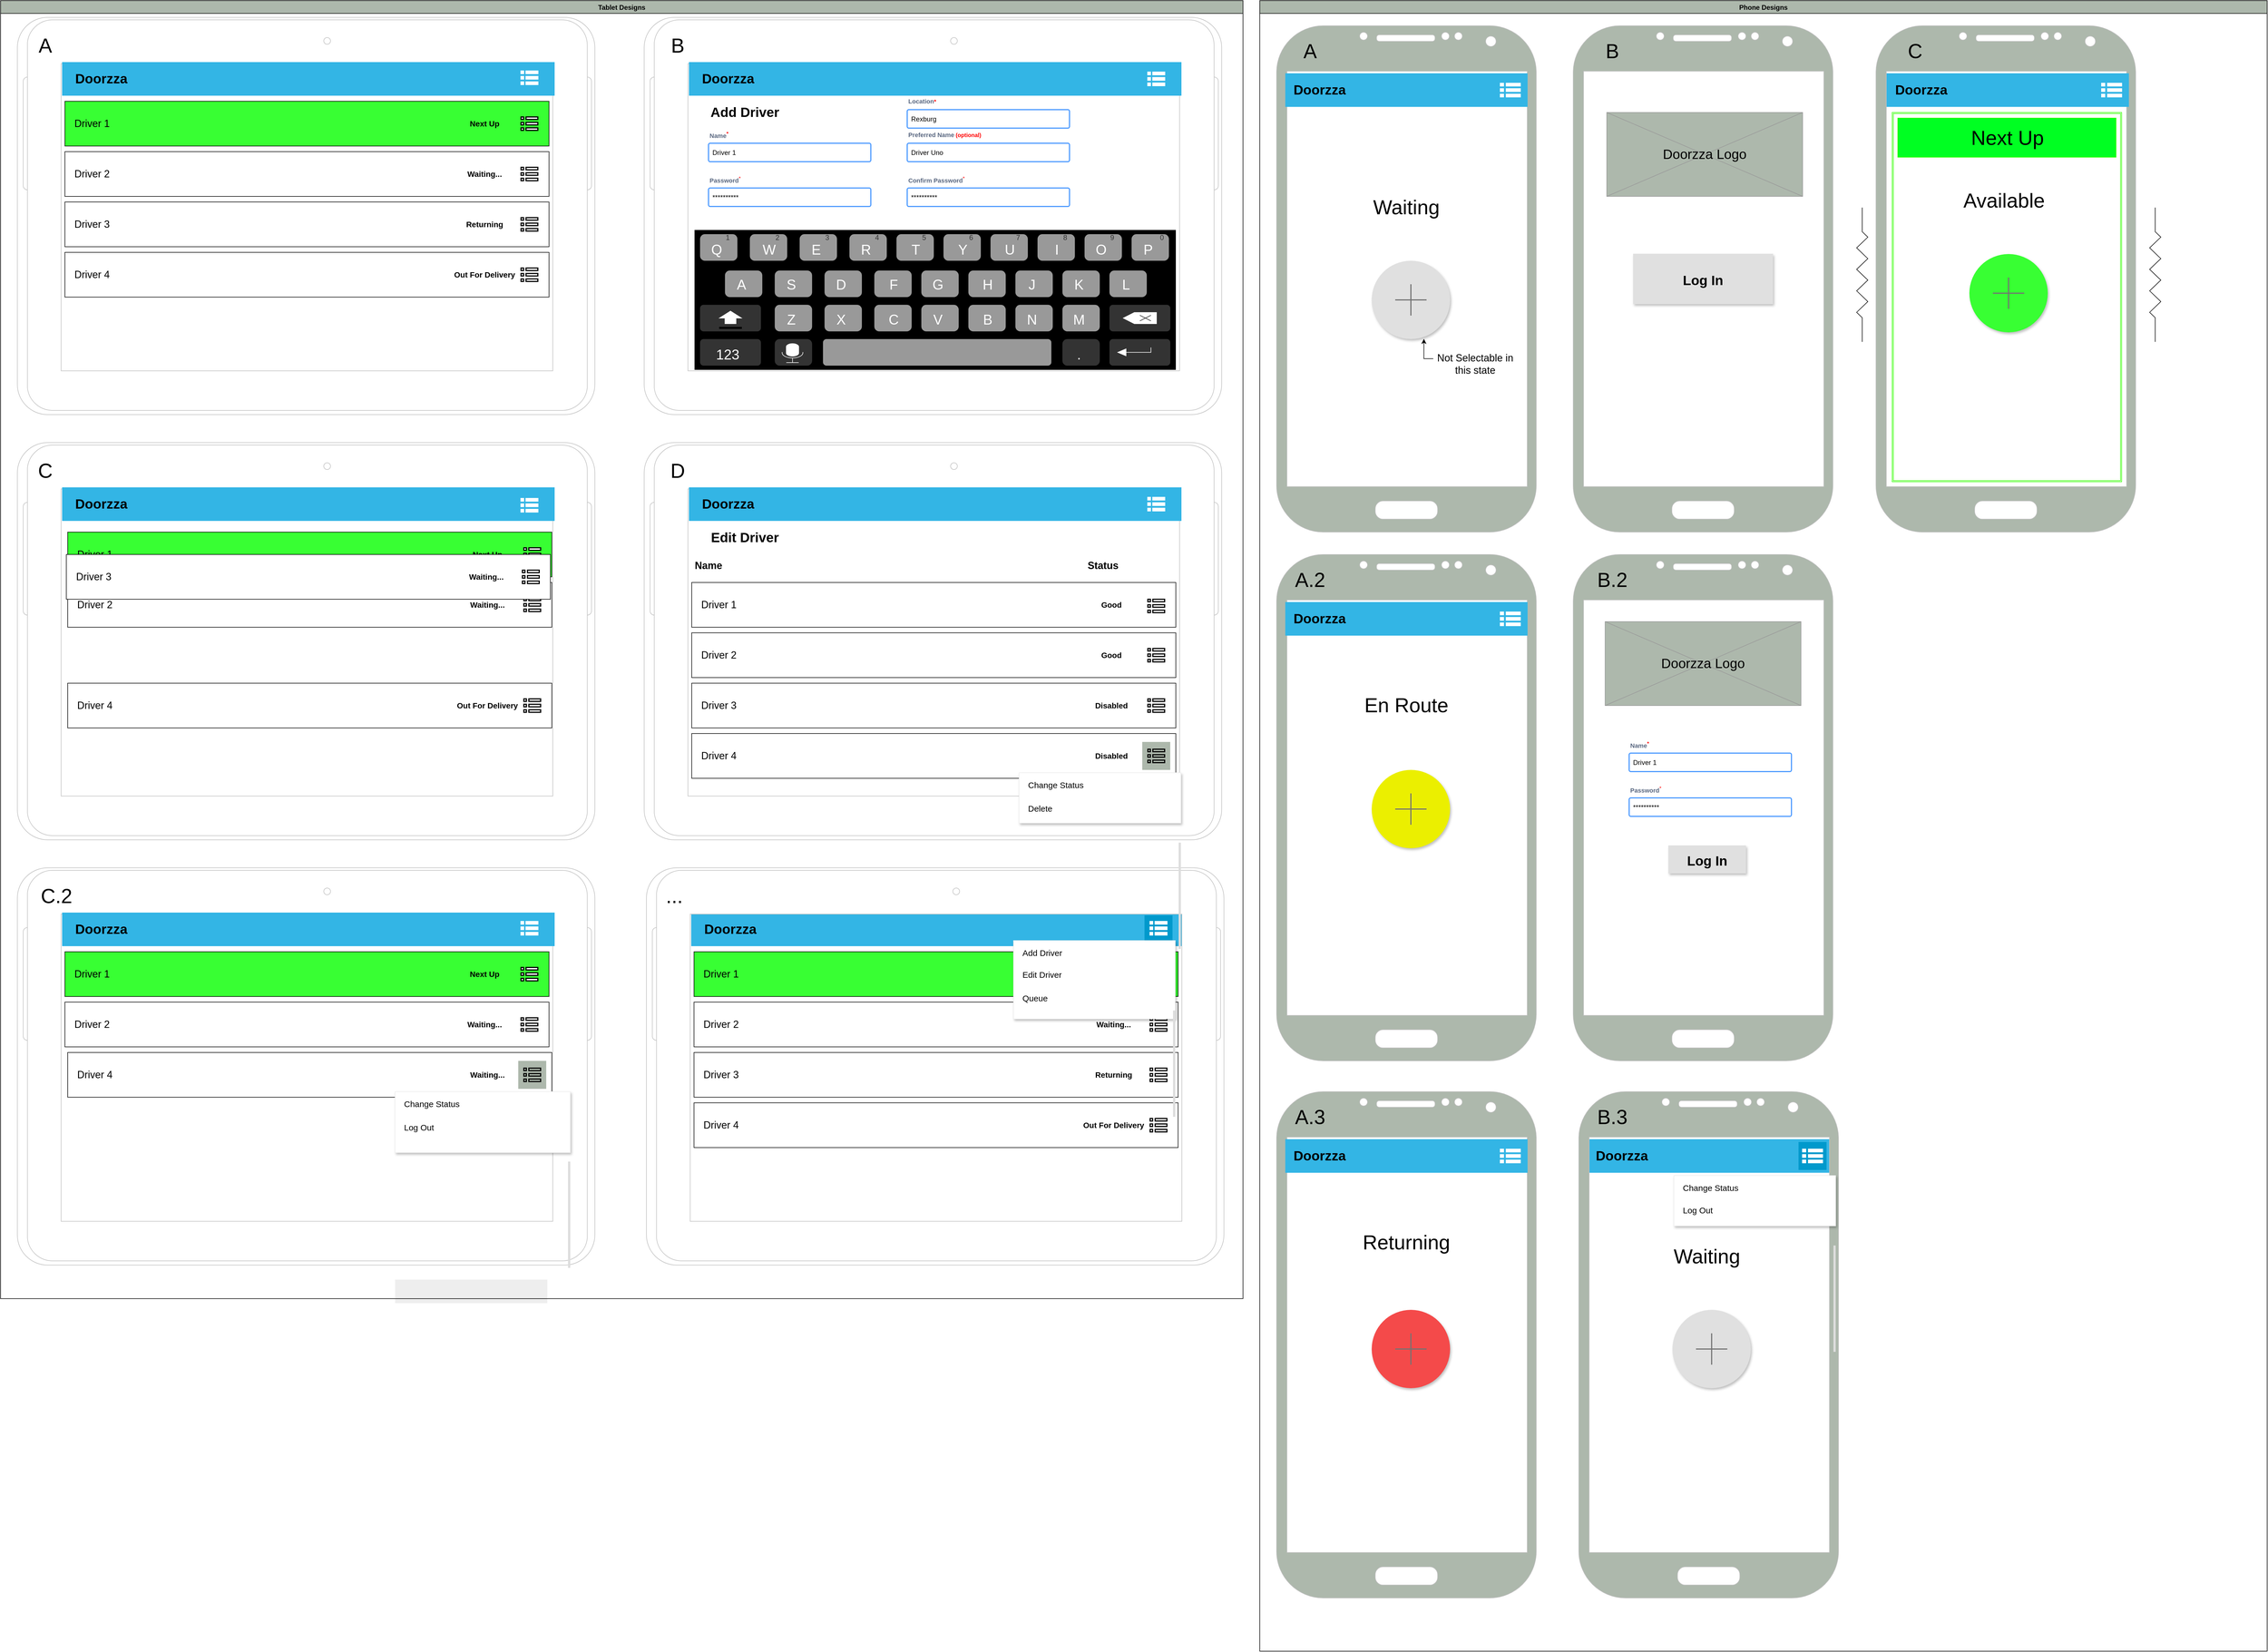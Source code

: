 <mxfile version="14.1.8" type="github">
  <diagram id="_kvu0tcYkDNjvVevsuzK" name="Page-1">
    <mxGraphModel dx="967" dy="1818" grid="1" gridSize="10" guides="1" tooltips="1" connect="1" arrows="1" fold="1" page="1" pageScale="1" pageWidth="850" pageHeight="1100" math="0" shadow="0">
      <root>
        <mxCell id="0" />
        <mxCell id="1" parent="0" />
        <mxCell id="7wyjwXwu_f_uyT5WJrwB-375" value="Rexburg" style="rounded=1;arcSize=9;align=left;spacingLeft=5;strokeColor=#4C9AFF;html=1;strokeWidth=2;fontSize=12;fillColor=#FFFFFF;" vertex="1" parent="1">
          <mxGeometry x="1630" y="205" width="290" height="33" as="geometry" />
        </mxCell>
        <mxCell id="7wyjwXwu_f_uyT5WJrwB-272" value="Log In" style="dashed=0;align=center;fontSize=24;shape=rect;fillColor=#e0e0e0;strokeColor=none;fontStyle=1;shadow=1" vertex="1" parent="1">
          <mxGeometry x="2990" y="1520" width="138.89" height="50" as="geometry" />
        </mxCell>
        <mxCell id="7wyjwXwu_f_uyT5WJrwB-316" value="" style="shape=ellipse;dashed=0;strokeColor=none;shadow=1;fontSize=13;align=center;verticalAlign=top;labelPosition=center;verticalLabelPosition=bottom;html=1;aspect=fixed;fillColor=#38FF33;" vertex="1" parent="1">
          <mxGeometry x="3527.94" y="463" width="140" height="140" as="geometry" />
        </mxCell>
        <mxCell id="7wyjwXwu_f_uyT5WJrwB-317" value="" style="dashed=0;html=1;shape=mxgraph.gmdl.plus;strokeColor=#737373;strokeWidth=2;shadow=0;" vertex="1" parent="7wyjwXwu_f_uyT5WJrwB-316">
          <mxGeometry x="42" y="42" width="56" height="56" as="geometry" />
        </mxCell>
        <mxCell id="7wyjwXwu_f_uyT5WJrwB-295" value="" style="shape=ellipse;dashed=0;strokeColor=none;shadow=1;fontSize=13;align=center;verticalAlign=top;labelPosition=center;verticalLabelPosition=bottom;html=1;aspect=fixed;fillColor=#F44A4A;" vertex="1" parent="1">
          <mxGeometry x="2460" y="2350" width="140" height="140" as="geometry" />
        </mxCell>
        <mxCell id="7wyjwXwu_f_uyT5WJrwB-296" value="" style="dashed=0;html=1;shape=mxgraph.gmdl.plus;strokeColor=#737373;strokeWidth=2;shadow=0;" vertex="1" parent="7wyjwXwu_f_uyT5WJrwB-295">
          <mxGeometry x="42" y="42" width="56" height="56" as="geometry" />
        </mxCell>
        <mxCell id="7wyjwXwu_f_uyT5WJrwB-293" value="" style="shape=ellipse;dashed=0;strokeColor=none;shadow=1;fontSize=13;align=center;verticalAlign=top;labelPosition=center;verticalLabelPosition=bottom;html=1;aspect=fixed;fillColor=#EBEF00;" vertex="1" parent="1">
          <mxGeometry x="2460" y="1385" width="140" height="140" as="geometry" />
        </mxCell>
        <mxCell id="7wyjwXwu_f_uyT5WJrwB-294" value="" style="dashed=0;html=1;shape=mxgraph.gmdl.plus;strokeColor=#737373;strokeWidth=2;shadow=0;" vertex="1" parent="7wyjwXwu_f_uyT5WJrwB-293">
          <mxGeometry x="42" y="42" width="56" height="56" as="geometry" />
        </mxCell>
        <mxCell id="7wyjwXwu_f_uyT5WJrwB-4" value="" style="verticalLabelPosition=bottom;verticalAlign=top;html=1;shadow=0;dashed=0;strokeWidth=1;shape=mxgraph.android.tab2;strokeColor=#c0c0c0;direction=north;" vertex="1" parent="1">
          <mxGeometry x="40" y="800" width="1031.91" height="710" as="geometry" />
        </mxCell>
        <mxCell id="7wyjwXwu_f_uyT5WJrwB-143" value="" style="group" vertex="1" connectable="0" parent="1">
          <mxGeometry x="130" y="960" width="865" height="80" as="geometry" />
        </mxCell>
        <mxCell id="7wyjwXwu_f_uyT5WJrwB-144" value="&lt;font style=&quot;font-size: 18px&quot;&gt;&amp;nbsp; &amp;nbsp;Driver 1&lt;/font&gt;" style="whiteSpace=wrap;html=1;align=left;fillColor=#38FF33;" vertex="1" parent="7wyjwXwu_f_uyT5WJrwB-143">
          <mxGeometry width="865" height="80" as="geometry" />
        </mxCell>
        <mxCell id="7wyjwXwu_f_uyT5WJrwB-145" value="&lt;font style=&quot;font-size: 14px&quot;&gt;&lt;b&gt;Next Up&lt;/b&gt;&lt;/font&gt;" style="text;html=1;strokeColor=none;fillColor=none;align=center;verticalAlign=middle;whiteSpace=wrap;rounded=0;" vertex="1" parent="7wyjwXwu_f_uyT5WJrwB-143">
          <mxGeometry x="715" y="30" width="70" height="20" as="geometry" />
        </mxCell>
        <mxCell id="7wyjwXwu_f_uyT5WJrwB-146" value="" style="html=1;verticalLabelPosition=bottom;align=center;labelBackgroundColor=#000000;verticalAlign=top;strokeWidth=2;strokeColor=#000000;shadow=0;dashed=0;shape=mxgraph.ios7.icons.preferences;pointerEvents=1" vertex="1" parent="7wyjwXwu_f_uyT5WJrwB-143">
          <mxGeometry x="815" y="28" width="30" height="24" as="geometry" />
        </mxCell>
        <mxCell id="7wyjwXwu_f_uyT5WJrwB-147" value="" style="group" vertex="1" connectable="0" parent="1">
          <mxGeometry x="130" y="1050" width="865" height="118" as="geometry" />
        </mxCell>
        <mxCell id="7wyjwXwu_f_uyT5WJrwB-148" value="&lt;font style=&quot;font-size: 18px&quot;&gt;&amp;nbsp; &amp;nbsp;Driver 2&lt;/font&gt;" style="whiteSpace=wrap;html=1;align=left;fillColor=#FFFFFF;" vertex="1" parent="7wyjwXwu_f_uyT5WJrwB-147">
          <mxGeometry width="865" height="80" as="geometry" />
        </mxCell>
        <mxCell id="7wyjwXwu_f_uyT5WJrwB-149" value="&lt;font style=&quot;font-size: 14px&quot;&gt;&lt;b&gt;Waiting...&lt;/b&gt;&lt;/font&gt;" style="text;html=1;strokeColor=none;fillColor=none;align=center;verticalAlign=middle;whiteSpace=wrap;rounded=0;" vertex="1" parent="7wyjwXwu_f_uyT5WJrwB-147">
          <mxGeometry x="715" y="30" width="70" height="20" as="geometry" />
        </mxCell>
        <mxCell id="7wyjwXwu_f_uyT5WJrwB-150" value="" style="html=1;verticalLabelPosition=bottom;align=center;labelBackgroundColor=#000000;verticalAlign=top;strokeWidth=2;strokeColor=#000000;shadow=0;dashed=0;shape=mxgraph.ios7.icons.preferences;pointerEvents=1" vertex="1" parent="7wyjwXwu_f_uyT5WJrwB-147">
          <mxGeometry x="815" y="28" width="30" height="24" as="geometry" />
        </mxCell>
        <mxCell id="7wyjwXwu_f_uyT5WJrwB-151" value="" style="group" vertex="1" connectable="0" parent="1">
          <mxGeometry x="127.5" y="1000" width="865" height="80" as="geometry" />
        </mxCell>
        <mxCell id="7wyjwXwu_f_uyT5WJrwB-152" value="&lt;font style=&quot;font-size: 18px&quot;&gt;&amp;nbsp; &amp;nbsp;Driver 3&lt;/font&gt;" style="whiteSpace=wrap;html=1;align=left;fillColor=#FFFFFF;" vertex="1" parent="7wyjwXwu_f_uyT5WJrwB-151">
          <mxGeometry width="865" height="80" as="geometry" />
        </mxCell>
        <mxCell id="7wyjwXwu_f_uyT5WJrwB-153" value="&lt;font style=&quot;font-size: 14px&quot;&gt;&lt;b&gt;Waiting...&lt;/b&gt;&lt;/font&gt;" style="text;html=1;strokeColor=none;fillColor=none;align=center;verticalAlign=middle;whiteSpace=wrap;rounded=0;" vertex="1" parent="7wyjwXwu_f_uyT5WJrwB-151">
          <mxGeometry x="715" y="30" width="70" height="20" as="geometry" />
        </mxCell>
        <mxCell id="7wyjwXwu_f_uyT5WJrwB-154" value="" style="html=1;verticalLabelPosition=bottom;align=center;labelBackgroundColor=#000000;verticalAlign=top;strokeWidth=2;strokeColor=#000000;shadow=0;dashed=0;shape=mxgraph.ios7.icons.preferences;pointerEvents=1" vertex="1" parent="7wyjwXwu_f_uyT5WJrwB-151">
          <mxGeometry x="815" y="28" width="30" height="24" as="geometry" />
        </mxCell>
        <mxCell id="7wyjwXwu_f_uyT5WJrwB-5" value="" style="verticalLabelPosition=bottom;verticalAlign=top;html=1;shadow=0;dashed=0;strokeWidth=1;shape=mxgraph.android.tab2;strokeColor=#c0c0c0;direction=north;" vertex="1" parent="1">
          <mxGeometry x="1160" y="800" width="1031.91" height="710" as="geometry" />
        </mxCell>
        <mxCell id="7wyjwXwu_f_uyT5WJrwB-2" value="" style="verticalLabelPosition=bottom;verticalAlign=top;html=1;shadow=0;dashed=0;strokeWidth=1;shape=mxgraph.android.tab2;strokeColor=#c0c0c0;direction=north;" vertex="1" parent="1">
          <mxGeometry x="40" y="40" width="1031.91" height="710" as="geometry" />
        </mxCell>
        <mxCell id="7wyjwXwu_f_uyT5WJrwB-3" value="" style="verticalLabelPosition=bottom;verticalAlign=top;html=1;shadow=0;dashed=0;strokeWidth=1;shape=mxgraph.android.tab2;strokeColor=#c0c0c0;direction=north;" vertex="1" parent="1">
          <mxGeometry x="1160" y="40" width="1031.91" height="710" as="geometry" />
        </mxCell>
        <mxCell id="7wyjwXwu_f_uyT5WJrwB-6" value="&lt;font style=&quot;font-size: 36px&quot;&gt;A&lt;/font&gt;" style="text;html=1;strokeColor=none;fillColor=none;align=center;verticalAlign=middle;whiteSpace=wrap;rounded=0;" vertex="1" parent="1">
          <mxGeometry x="50" y="50" width="80" height="80" as="geometry" />
        </mxCell>
        <mxCell id="7wyjwXwu_f_uyT5WJrwB-7" value="&lt;font style=&quot;font-size: 36px&quot;&gt;B&lt;/font&gt;" style="text;html=1;strokeColor=none;fillColor=none;align=center;verticalAlign=middle;whiteSpace=wrap;rounded=0;" vertex="1" parent="1">
          <mxGeometry x="1180" y="50" width="80" height="80" as="geometry" />
        </mxCell>
        <mxCell id="7wyjwXwu_f_uyT5WJrwB-8" value="&lt;font style=&quot;font-size: 36px&quot;&gt;C&lt;/font&gt;" style="text;html=1;strokeColor=none;fillColor=none;align=center;verticalAlign=middle;whiteSpace=wrap;rounded=0;" vertex="1" parent="1">
          <mxGeometry x="50" y="810" width="80" height="80" as="geometry" />
        </mxCell>
        <mxCell id="7wyjwXwu_f_uyT5WJrwB-9" value="&lt;font style=&quot;font-size: 36px&quot;&gt;D&lt;/font&gt;" style="text;html=1;strokeColor=none;fillColor=none;align=center;verticalAlign=middle;whiteSpace=wrap;rounded=0;" vertex="1" parent="1">
          <mxGeometry x="1180" y="810" width="80" height="80" as="geometry" />
        </mxCell>
        <mxCell id="7wyjwXwu_f_uyT5WJrwB-10" value="" style="verticalLabelPosition=bottom;verticalAlign=top;html=1;shadow=0;dashed=0;strokeWidth=1;shape=mxgraph.android.keyboard;" vertex="1" parent="1">
          <mxGeometry x="1250" y="420" width="860" height="250" as="geometry" />
        </mxCell>
        <mxCell id="7wyjwXwu_f_uyT5WJrwB-11" value="" style="verticalLabelPosition=bottom;verticalAlign=top;html=1;shadow=0;dashed=0;strokeWidth=1;strokeColor=none;shape=rect;fillColor=#33b5e5;" vertex="1" parent="1">
          <mxGeometry x="120" y="120" width="880" height="60" as="geometry" />
        </mxCell>
        <mxCell id="7wyjwXwu_f_uyT5WJrwB-13" value="" style="verticalLabelPosition=bottom;verticalAlign=top;html=1;shadow=0;dashed=0;strokeWidth=1;strokeColor=none;shape=rect;fillColor=#33b5e5;" vertex="1" parent="1">
          <mxGeometry x="120" y="880" width="880" height="60" as="geometry" />
        </mxCell>
        <mxCell id="7wyjwXwu_f_uyT5WJrwB-14" value="" style="verticalLabelPosition=bottom;verticalAlign=top;html=1;shadow=0;dashed=0;strokeWidth=1;strokeColor=none;shape=rect;fillColor=#33b5e5;" vertex="1" parent="1">
          <mxGeometry x="1240" y="880" width="880" height="60" as="geometry" />
        </mxCell>
        <mxCell id="7wyjwXwu_f_uyT5WJrwB-15" value="&lt;font style=&quot;font-size: 24px&quot;&gt;&lt;b&gt;Doorzza&lt;/b&gt;&lt;/font&gt;" style="text;html=1;strokeColor=none;fillColor=none;align=center;verticalAlign=middle;whiteSpace=wrap;rounded=0;color=#ffffff;" vertex="1" parent="1">
          <mxGeometry x="170" y="140" width="40" height="20" as="geometry" />
        </mxCell>
        <mxCell id="7wyjwXwu_f_uyT5WJrwB-17" value="&lt;font style=&quot;font-size: 24px&quot;&gt;&lt;b&gt;Doorzza&lt;/b&gt;&lt;/font&gt;" style="text;html=1;strokeColor=none;fillColor=none;align=center;verticalAlign=middle;whiteSpace=wrap;rounded=0;" vertex="1" parent="1">
          <mxGeometry x="170" y="900" width="40" height="20" as="geometry" />
        </mxCell>
        <mxCell id="7wyjwXwu_f_uyT5WJrwB-18" value="&lt;font style=&quot;font-size: 24px&quot;&gt;&lt;b&gt;Doorzza&lt;/b&gt;&lt;/font&gt;" style="text;html=1;strokeColor=none;fillColor=none;align=center;verticalAlign=middle;whiteSpace=wrap;rounded=0;" vertex="1" parent="1">
          <mxGeometry x="1290" y="900" width="40" height="20" as="geometry" />
        </mxCell>
        <mxCell id="7wyjwXwu_f_uyT5WJrwB-22" value="&lt;font style=&quot;font-size: 24px&quot;&gt;&lt;b&gt;Add Driver&lt;/b&gt;&lt;/font&gt;" style="text;html=1;strokeColor=none;fillColor=none;align=center;verticalAlign=middle;whiteSpace=wrap;rounded=0;" vertex="1" parent="1">
          <mxGeometry x="1270" y="200" width="140" height="20" as="geometry" />
        </mxCell>
        <mxCell id="7wyjwXwu_f_uyT5WJrwB-45" value="" style="html=1;verticalLabelPosition=bottom;align=center;labelBackgroundColor=#ffffff;verticalAlign=top;strokeWidth=2;strokeColor=#ffffff;shadow=0;dashed=0;shape=mxgraph.ios7.icons.preferences;pointerEvents=1" vertex="1" parent="1">
          <mxGeometry x="940" y="136" width="30" height="24" as="geometry" />
        </mxCell>
        <mxCell id="7wyjwXwu_f_uyT5WJrwB-46" value="" style="html=1;verticalLabelPosition=bottom;align=center;labelBackgroundColor=#ffffff;verticalAlign=top;strokeWidth=2;strokeColor=#ffffff;shadow=0;dashed=0;shape=mxgraph.ios7.icons.preferences;pointerEvents=1" vertex="1" parent="1">
          <mxGeometry x="940" y="900" width="30" height="24" as="geometry" />
        </mxCell>
        <mxCell id="7wyjwXwu_f_uyT5WJrwB-48" value="" style="html=1;verticalLabelPosition=bottom;align=center;labelBackgroundColor=#ffffff;verticalAlign=top;strokeWidth=2;strokeColor=#ffffff;shadow=0;dashed=0;shape=mxgraph.ios7.icons.preferences;pointerEvents=1" vertex="1" parent="1">
          <mxGeometry x="2060" y="898" width="30" height="24" as="geometry" />
        </mxCell>
        <mxCell id="7wyjwXwu_f_uyT5WJrwB-49" value="Name&lt;sup&gt;&lt;font color=&quot;#ff0000&quot;&gt;*&lt;/font&gt;&lt;/sup&gt;" style="fillColor=none;strokeColor=none;html=1;fontSize=11;fontStyle=0;align=left;fontColor=#596780;fontStyle=1;fontSize=11" vertex="1" parent="1">
          <mxGeometry x="1275" y="240" width="240" height="20" as="geometry" />
        </mxCell>
        <mxCell id="7wyjwXwu_f_uyT5WJrwB-50" value="Driver 1" style="rounded=1;arcSize=9;align=left;spacingLeft=5;strokeColor=#4C9AFF;html=1;strokeWidth=2;fontSize=12;fillColor=#FFFFFF;" vertex="1" parent="1">
          <mxGeometry x="1275" y="265" width="290" height="33" as="geometry" />
        </mxCell>
        <mxCell id="7wyjwXwu_f_uyT5WJrwB-53" value="Password&lt;sup style=&quot;font-weight: normal&quot;&gt;&lt;font color=&quot;#ff0000&quot;&gt;*&lt;/font&gt;&lt;/sup&gt;" style="fillColor=none;strokeColor=none;html=1;fontSize=11;fontStyle=0;align=left;fontColor=#596780;fontStyle=1;fontSize=11" vertex="1" parent="1">
          <mxGeometry x="1275" y="320" width="240" height="20" as="geometry" />
        </mxCell>
        <mxCell id="7wyjwXwu_f_uyT5WJrwB-54" value="**********" style="rounded=1;arcSize=9;align=left;spacingLeft=5;strokeColor=#4C9AFF;html=1;strokeWidth=2;fontSize=12;fillColor=#FFFFFF;" vertex="1" parent="1">
          <mxGeometry x="1275" y="345" width="290" height="33" as="geometry" />
        </mxCell>
        <mxCell id="7wyjwXwu_f_uyT5WJrwB-55" value="Preferred Name&lt;font color=&quot;#ff0000&quot; size=&quot;1&quot;&gt;&amp;nbsp;(optional)&lt;/font&gt;" style="fillColor=none;strokeColor=none;html=1;fontSize=11;fontStyle=0;align=left;fontColor=#596780;fontStyle=1;fontSize=11" vertex="1" parent="1">
          <mxGeometry x="1630" y="240" width="240" height="20" as="geometry" />
        </mxCell>
        <mxCell id="7wyjwXwu_f_uyT5WJrwB-56" value="Driver Uno" style="rounded=1;arcSize=9;align=left;spacingLeft=5;strokeColor=#4C9AFF;html=1;strokeWidth=2;fontSize=12;fillColor=#FFFFFF;" vertex="1" parent="1">
          <mxGeometry x="1630" y="265" width="290" height="33" as="geometry" />
        </mxCell>
        <mxCell id="7wyjwXwu_f_uyT5WJrwB-75" value="&lt;font style=&quot;font-size: 24px&quot;&gt;&lt;b&gt;Edit Driver&lt;/b&gt;&lt;/font&gt;" style="text;html=1;strokeColor=none;fillColor=none;align=center;verticalAlign=middle;whiteSpace=wrap;rounded=0;" vertex="1" parent="1">
          <mxGeometry x="1270" y="960" width="140" height="20" as="geometry" />
        </mxCell>
        <mxCell id="7wyjwXwu_f_uyT5WJrwB-104" value="&lt;font style=&quot;font-size: 18px&quot;&gt;&amp;nbsp; &amp;nbsp;Driver 1&lt;/font&gt;" style="whiteSpace=wrap;html=1;align=left;fillColor=#FFFFFF;" vertex="1" parent="1">
          <mxGeometry x="1245" y="1050" width="865" height="80" as="geometry" />
        </mxCell>
        <mxCell id="7wyjwXwu_f_uyT5WJrwB-105" value="&lt;font style=&quot;font-size: 14px&quot;&gt;&lt;b&gt;Good&lt;/b&gt;&lt;/font&gt;" style="text;html=1;strokeColor=none;fillColor=none;align=center;verticalAlign=middle;whiteSpace=wrap;rounded=0;" vertex="1" parent="1">
          <mxGeometry x="1960" y="1080" width="70" height="20" as="geometry" />
        </mxCell>
        <mxCell id="7wyjwXwu_f_uyT5WJrwB-106" value="&lt;font style=&quot;font-size: 18px&quot;&gt;&amp;nbsp; &amp;nbsp;Driver 2&lt;/font&gt;" style="whiteSpace=wrap;html=1;align=left;fillColor=#FFFFFF;" vertex="1" parent="1">
          <mxGeometry x="1245" y="1140" width="865" height="80" as="geometry" />
        </mxCell>
        <mxCell id="7wyjwXwu_f_uyT5WJrwB-107" value="&lt;font style=&quot;font-size: 14px&quot;&gt;&lt;b&gt;Good&lt;/b&gt;&lt;/font&gt;" style="text;html=1;strokeColor=none;fillColor=none;align=center;verticalAlign=middle;whiteSpace=wrap;rounded=0;" vertex="1" parent="1">
          <mxGeometry x="1960" y="1170" width="70" height="20" as="geometry" />
        </mxCell>
        <mxCell id="7wyjwXwu_f_uyT5WJrwB-108" value="&lt;font style=&quot;font-size: 18px&quot;&gt;&amp;nbsp; &amp;nbsp;Driver 3&lt;/font&gt;" style="whiteSpace=wrap;html=1;align=left;fillColor=#FFFFFF;" vertex="1" parent="1">
          <mxGeometry x="1245" y="1230" width="865" height="80" as="geometry" />
        </mxCell>
        <mxCell id="7wyjwXwu_f_uyT5WJrwB-109" value="&lt;font style=&quot;font-size: 14px&quot;&gt;&lt;b&gt;Disabled&lt;/b&gt;&lt;/font&gt;" style="text;html=1;strokeColor=none;fillColor=none;align=center;verticalAlign=middle;whiteSpace=wrap;rounded=0;" vertex="1" parent="1">
          <mxGeometry x="1960" y="1260" width="70" height="20" as="geometry" />
        </mxCell>
        <mxCell id="7wyjwXwu_f_uyT5WJrwB-110" value="" style="html=1;verticalLabelPosition=bottom;align=center;labelBackgroundColor=#000000;verticalAlign=top;strokeWidth=2;strokeColor=#000000;shadow=0;dashed=0;shape=mxgraph.ios7.icons.preferences;pointerEvents=1" vertex="1" parent="1">
          <mxGeometry x="2060" y="1080" width="30" height="24" as="geometry" />
        </mxCell>
        <mxCell id="7wyjwXwu_f_uyT5WJrwB-111" value="" style="html=1;verticalLabelPosition=bottom;align=center;labelBackgroundColor=#000000;verticalAlign=top;strokeWidth=2;strokeColor=#000000;shadow=0;dashed=0;shape=mxgraph.ios7.icons.preferences;pointerEvents=1" vertex="1" parent="1">
          <mxGeometry x="2060" y="1168" width="30" height="24" as="geometry" />
        </mxCell>
        <mxCell id="7wyjwXwu_f_uyT5WJrwB-112" value="" style="html=1;verticalLabelPosition=bottom;align=center;labelBackgroundColor=#000000;verticalAlign=top;strokeWidth=2;strokeColor=#000000;shadow=0;dashed=0;shape=mxgraph.ios7.icons.preferences;pointerEvents=1" vertex="1" parent="1">
          <mxGeometry x="2060" y="1258" width="30" height="24" as="geometry" />
        </mxCell>
        <mxCell id="7wyjwXwu_f_uyT5WJrwB-113" value="&lt;b&gt;&lt;font style=&quot;font-size: 18px&quot;&gt;Name&lt;/font&gt;&lt;/b&gt;" style="text;html=1;strokeColor=none;fillColor=none;align=center;verticalAlign=middle;whiteSpace=wrap;rounded=0;" vertex="1" parent="1">
          <mxGeometry x="1255" y="1010" width="40" height="20" as="geometry" />
        </mxCell>
        <mxCell id="7wyjwXwu_f_uyT5WJrwB-114" value="&lt;b&gt;&lt;font style=&quot;font-size: 18px&quot;&gt;Status&lt;/font&gt;&lt;/b&gt;" style="text;html=1;strokeColor=none;fillColor=none;align=center;verticalAlign=middle;whiteSpace=wrap;rounded=0;" vertex="1" parent="1">
          <mxGeometry x="1960" y="1010" width="40" height="20" as="geometry" />
        </mxCell>
        <mxCell id="7wyjwXwu_f_uyT5WJrwB-140" value="" style="group" vertex="1" connectable="0" parent="1">
          <mxGeometry x="125" y="280" width="865" height="80" as="geometry" />
        </mxCell>
        <mxCell id="7wyjwXwu_f_uyT5WJrwB-62" value="&lt;font style=&quot;font-size: 18px&quot;&gt;&amp;nbsp; &amp;nbsp;Driver 2&lt;/font&gt;" style="whiteSpace=wrap;html=1;align=left;fillColor=#FFFFFF;" vertex="1" parent="7wyjwXwu_f_uyT5WJrwB-140">
          <mxGeometry width="865" height="80" as="geometry" />
        </mxCell>
        <mxCell id="7wyjwXwu_f_uyT5WJrwB-64" value="&lt;font style=&quot;font-size: 14px&quot;&gt;&lt;b&gt;Waiting...&lt;/b&gt;&lt;/font&gt;" style="text;html=1;strokeColor=none;fillColor=none;align=center;verticalAlign=middle;whiteSpace=wrap;rounded=0;" vertex="1" parent="7wyjwXwu_f_uyT5WJrwB-140">
          <mxGeometry x="715" y="30" width="70" height="20" as="geometry" />
        </mxCell>
        <mxCell id="7wyjwXwu_f_uyT5WJrwB-135" value="" style="html=1;verticalLabelPosition=bottom;align=center;labelBackgroundColor=#000000;verticalAlign=top;strokeWidth=2;strokeColor=#000000;shadow=0;dashed=0;shape=mxgraph.ios7.icons.preferences;pointerEvents=1" vertex="1" parent="7wyjwXwu_f_uyT5WJrwB-140">
          <mxGeometry x="815" y="28" width="30" height="24" as="geometry" />
        </mxCell>
        <mxCell id="7wyjwXwu_f_uyT5WJrwB-141" value="" style="group" vertex="1" connectable="0" parent="1">
          <mxGeometry x="125" y="370" width="865" height="80" as="geometry" />
        </mxCell>
        <mxCell id="7wyjwXwu_f_uyT5WJrwB-61" value="&lt;font style=&quot;font-size: 18px&quot;&gt;&amp;nbsp; &amp;nbsp;Driver 3&lt;/font&gt;" style="whiteSpace=wrap;html=1;align=left;fillColor=#FFFFFF;" vertex="1" parent="7wyjwXwu_f_uyT5WJrwB-141">
          <mxGeometry width="865" height="80" as="geometry" />
        </mxCell>
        <mxCell id="7wyjwXwu_f_uyT5WJrwB-65" value="&lt;font style=&quot;font-size: 14px&quot;&gt;&lt;b&gt;Returning&lt;/b&gt;&lt;/font&gt;" style="text;html=1;strokeColor=none;fillColor=none;align=center;verticalAlign=middle;whiteSpace=wrap;rounded=0;" vertex="1" parent="7wyjwXwu_f_uyT5WJrwB-141">
          <mxGeometry x="715" y="30" width="70" height="20" as="geometry" />
        </mxCell>
        <mxCell id="7wyjwXwu_f_uyT5WJrwB-136" value="" style="html=1;verticalLabelPosition=bottom;align=center;labelBackgroundColor=#000000;verticalAlign=top;strokeWidth=2;strokeColor=#000000;shadow=0;dashed=0;shape=mxgraph.ios7.icons.preferences;pointerEvents=1" vertex="1" parent="7wyjwXwu_f_uyT5WJrwB-141">
          <mxGeometry x="815" y="28" width="30" height="24" as="geometry" />
        </mxCell>
        <mxCell id="7wyjwXwu_f_uyT5WJrwB-142" value="" style="group" vertex="1" connectable="0" parent="1">
          <mxGeometry x="125" y="460" width="865" height="80" as="geometry" />
        </mxCell>
        <mxCell id="7wyjwXwu_f_uyT5WJrwB-63" value="&lt;font style=&quot;font-size: 18px&quot;&gt;&amp;nbsp; &amp;nbsp;Driver 4&lt;/font&gt;" style="whiteSpace=wrap;html=1;align=left;fillColor=#FFFFFF;" vertex="1" parent="7wyjwXwu_f_uyT5WJrwB-142">
          <mxGeometry width="865" height="80" as="geometry" />
        </mxCell>
        <mxCell id="7wyjwXwu_f_uyT5WJrwB-66" value="&lt;font style=&quot;font-size: 14px&quot;&gt;&lt;b&gt;Out For Delivery&lt;/b&gt;&lt;/font&gt;" style="text;html=1;strokeColor=none;fillColor=none;align=center;verticalAlign=middle;whiteSpace=wrap;rounded=0;" vertex="1" parent="7wyjwXwu_f_uyT5WJrwB-142">
          <mxGeometry x="685" y="30" width="130" height="20" as="geometry" />
        </mxCell>
        <mxCell id="7wyjwXwu_f_uyT5WJrwB-137" value="" style="html=1;verticalLabelPosition=bottom;align=center;labelBackgroundColor=#000000;verticalAlign=top;strokeWidth=2;strokeColor=#000000;shadow=0;dashed=0;shape=mxgraph.ios7.icons.preferences;pointerEvents=1" vertex="1" parent="7wyjwXwu_f_uyT5WJrwB-142">
          <mxGeometry x="815" y="28" width="30" height="24" as="geometry" />
        </mxCell>
        <mxCell id="7wyjwXwu_f_uyT5WJrwB-155" value="" style="group" vertex="1" connectable="0" parent="1">
          <mxGeometry x="130" y="1230" width="865" height="80" as="geometry" />
        </mxCell>
        <mxCell id="7wyjwXwu_f_uyT5WJrwB-156" value="&lt;font style=&quot;font-size: 18px&quot;&gt;&amp;nbsp; &amp;nbsp;Driver 4&lt;/font&gt;" style="whiteSpace=wrap;html=1;align=left;fillColor=#FFFFFF;" vertex="1" parent="7wyjwXwu_f_uyT5WJrwB-155">
          <mxGeometry width="865" height="80" as="geometry" />
        </mxCell>
        <mxCell id="7wyjwXwu_f_uyT5WJrwB-157" value="&lt;font style=&quot;font-size: 14px&quot;&gt;&lt;b&gt;Out For Delivery&lt;/b&gt;&lt;/font&gt;" style="text;html=1;strokeColor=none;fillColor=none;align=center;verticalAlign=middle;whiteSpace=wrap;rounded=0;" vertex="1" parent="7wyjwXwu_f_uyT5WJrwB-155">
          <mxGeometry x="685" y="30" width="130" height="20" as="geometry" />
        </mxCell>
        <mxCell id="7wyjwXwu_f_uyT5WJrwB-158" value="" style="html=1;verticalLabelPosition=bottom;align=center;labelBackgroundColor=#000000;verticalAlign=top;strokeWidth=2;strokeColor=#000000;shadow=0;dashed=0;shape=mxgraph.ios7.icons.preferences;pointerEvents=1" vertex="1" parent="7wyjwXwu_f_uyT5WJrwB-155">
          <mxGeometry x="815" y="28" width="30" height="24" as="geometry" />
        </mxCell>
        <mxCell id="7wyjwXwu_f_uyT5WJrwB-131" value="" style="shape=image;html=1;verticalAlign=top;verticalLabelPosition=bottom;labelBackgroundColor=#ffffff;imageAspect=0;aspect=fixed;image=https://cdn2.iconfinder.com/data/icons/font-awesome/1792/hand-o-up-128.png;fillColor=#ADB8AC;" vertex="1" parent="1">
          <mxGeometry x="740" y="1050" width="128" height="128" as="geometry" />
        </mxCell>
        <mxCell id="7wyjwXwu_f_uyT5WJrwB-181" value="" style="verticalLabelPosition=bottom;verticalAlign=top;html=1;shadow=0;dashed=0;strokeWidth=1;shape=mxgraph.android.tab2;strokeColor=#c0c0c0;direction=north;" vertex="1" parent="1">
          <mxGeometry x="40" y="1560" width="1031.91" height="710" as="geometry" />
        </mxCell>
        <mxCell id="7wyjwXwu_f_uyT5WJrwB-182" value="&lt;font style=&quot;font-size: 36px&quot;&gt;C.2&lt;/font&gt;" style="text;html=1;strokeColor=none;fillColor=none;align=center;verticalAlign=middle;whiteSpace=wrap;rounded=0;" vertex="1" parent="1">
          <mxGeometry x="70" y="1570" width="80" height="80" as="geometry" />
        </mxCell>
        <mxCell id="7wyjwXwu_f_uyT5WJrwB-183" value="" style="verticalLabelPosition=bottom;verticalAlign=top;html=1;shadow=0;dashed=0;strokeWidth=1;strokeColor=none;shape=rect;fillColor=#33b5e5;" vertex="1" parent="1">
          <mxGeometry x="120" y="1640" width="880" height="60" as="geometry" />
        </mxCell>
        <mxCell id="7wyjwXwu_f_uyT5WJrwB-184" value="&lt;font style=&quot;font-size: 24px&quot;&gt;&lt;b&gt;Doorzza&lt;/b&gt;&lt;/font&gt;" style="text;html=1;strokeColor=none;fillColor=none;align=center;verticalAlign=middle;whiteSpace=wrap;rounded=0;color=#ffffff;" vertex="1" parent="1">
          <mxGeometry x="170" y="1660" width="40" height="20" as="geometry" />
        </mxCell>
        <mxCell id="7wyjwXwu_f_uyT5WJrwB-185" value="" style="html=1;verticalLabelPosition=bottom;align=center;labelBackgroundColor=#ffffff;verticalAlign=top;strokeWidth=2;strokeColor=#ffffff;shadow=0;dashed=0;shape=mxgraph.ios7.icons.preferences;pointerEvents=1" vertex="1" parent="1">
          <mxGeometry x="940" y="1656" width="30" height="24" as="geometry" />
        </mxCell>
        <mxCell id="7wyjwXwu_f_uyT5WJrwB-186" value="" style="group" vertex="1" connectable="0" parent="1">
          <mxGeometry x="125" y="1710" width="865" height="80" as="geometry" />
        </mxCell>
        <mxCell id="7wyjwXwu_f_uyT5WJrwB-187" value="&lt;font style=&quot;font-size: 18px&quot;&gt;&amp;nbsp; &amp;nbsp;Driver 1&lt;/font&gt;" style="whiteSpace=wrap;html=1;align=left;fillColor=#38FF33;" vertex="1" parent="7wyjwXwu_f_uyT5WJrwB-186">
          <mxGeometry width="865" height="80" as="geometry" />
        </mxCell>
        <mxCell id="7wyjwXwu_f_uyT5WJrwB-188" value="&lt;font style=&quot;font-size: 14px&quot;&gt;&lt;b&gt;Next Up&lt;/b&gt;&lt;/font&gt;" style="text;html=1;strokeColor=none;fillColor=none;align=center;verticalAlign=middle;whiteSpace=wrap;rounded=0;" vertex="1" parent="7wyjwXwu_f_uyT5WJrwB-186">
          <mxGeometry x="715" y="30" width="70" height="20" as="geometry" />
        </mxCell>
        <mxCell id="7wyjwXwu_f_uyT5WJrwB-189" value="" style="html=1;verticalLabelPosition=bottom;align=center;labelBackgroundColor=#000000;verticalAlign=top;strokeWidth=2;strokeColor=#000000;shadow=0;dashed=0;shape=mxgraph.ios7.icons.preferences;pointerEvents=1" vertex="1" parent="7wyjwXwu_f_uyT5WJrwB-186">
          <mxGeometry x="815" y="28" width="30" height="24" as="geometry" />
        </mxCell>
        <mxCell id="7wyjwXwu_f_uyT5WJrwB-190" value="" style="group" vertex="1" connectable="0" parent="1">
          <mxGeometry x="125" y="1800" width="865" height="80" as="geometry" />
        </mxCell>
        <mxCell id="7wyjwXwu_f_uyT5WJrwB-191" value="&lt;font style=&quot;font-size: 18px&quot;&gt;&amp;nbsp; &amp;nbsp;Driver 2&lt;/font&gt;" style="whiteSpace=wrap;html=1;align=left;fillColor=#FFFFFF;" vertex="1" parent="7wyjwXwu_f_uyT5WJrwB-190">
          <mxGeometry width="865" height="80" as="geometry" />
        </mxCell>
        <mxCell id="7wyjwXwu_f_uyT5WJrwB-192" value="&lt;font style=&quot;font-size: 14px&quot;&gt;&lt;b&gt;Waiting...&lt;/b&gt;&lt;/font&gt;" style="text;html=1;strokeColor=none;fillColor=none;align=center;verticalAlign=middle;whiteSpace=wrap;rounded=0;" vertex="1" parent="7wyjwXwu_f_uyT5WJrwB-190">
          <mxGeometry x="715" y="30" width="70" height="20" as="geometry" />
        </mxCell>
        <mxCell id="7wyjwXwu_f_uyT5WJrwB-193" value="" style="html=1;verticalLabelPosition=bottom;align=center;labelBackgroundColor=#000000;verticalAlign=top;strokeWidth=2;strokeColor=#000000;shadow=0;dashed=0;shape=mxgraph.ios7.icons.preferences;pointerEvents=1" vertex="1" parent="7wyjwXwu_f_uyT5WJrwB-190">
          <mxGeometry x="815" y="28" width="30" height="24" as="geometry" />
        </mxCell>
        <mxCell id="7wyjwXwu_f_uyT5WJrwB-214" value="" style="group" vertex="1" connectable="0" parent="1">
          <mxGeometry x="130" y="1890" width="898" height="179" as="geometry" />
        </mxCell>
        <mxCell id="7wyjwXwu_f_uyT5WJrwB-215" value="" style="group" vertex="1" connectable="0" parent="7wyjwXwu_f_uyT5WJrwB-214">
          <mxGeometry width="865" height="80" as="geometry" />
        </mxCell>
        <mxCell id="7wyjwXwu_f_uyT5WJrwB-216" value="&lt;font style=&quot;font-size: 18px&quot;&gt;&amp;nbsp; &amp;nbsp;Driver 4&lt;/font&gt;" style="whiteSpace=wrap;html=1;align=left;fillColor=#FFFFFF;" vertex="1" parent="7wyjwXwu_f_uyT5WJrwB-215">
          <mxGeometry width="865" height="80" as="geometry" />
        </mxCell>
        <mxCell id="7wyjwXwu_f_uyT5WJrwB-217" value="&lt;font style=&quot;font-size: 14px&quot;&gt;&lt;b&gt;Waiting...&lt;/b&gt;&lt;/font&gt;" style="text;html=1;strokeColor=none;fillColor=none;align=center;verticalAlign=middle;whiteSpace=wrap;rounded=0;" vertex="1" parent="7wyjwXwu_f_uyT5WJrwB-215">
          <mxGeometry x="715" y="30" width="70" height="20" as="geometry" />
        </mxCell>
        <mxCell id="7wyjwXwu_f_uyT5WJrwB-218" value="" style="group" vertex="1" connectable="0" parent="7wyjwXwu_f_uyT5WJrwB-215">
          <mxGeometry x="805" y="15" width="50" height="50" as="geometry" />
        </mxCell>
        <mxCell id="7wyjwXwu_f_uyT5WJrwB-219" value="" style="verticalLabelPosition=bottom;verticalAlign=top;html=1;shadow=0;dashed=0;strokeWidth=1;strokeColor=none;shape=rect;fillColor=#ADB8AC;" vertex="1" parent="7wyjwXwu_f_uyT5WJrwB-218">
          <mxGeometry width="50" height="50" as="geometry" />
        </mxCell>
        <mxCell id="7wyjwXwu_f_uyT5WJrwB-220" value="" style="html=1;verticalLabelPosition=bottom;align=center;labelBackgroundColor=#000000;verticalAlign=top;strokeWidth=2;strokeColor=#000000;shadow=0;dashed=0;shape=mxgraph.ios7.icons.preferences;pointerEvents=1;backgroundColor=#ADB8AC;fillColor=#ADB8AC;" vertex="1" parent="7wyjwXwu_f_uyT5WJrwB-218">
          <mxGeometry x="10" y="13" width="30" height="24" as="geometry" />
        </mxCell>
        <mxCell id="7wyjwXwu_f_uyT5WJrwB-221" value="" style="shape=rect;strokeColor=#eeeeee;fillColor=#ffffff;shadow=1;" vertex="1" parent="7wyjwXwu_f_uyT5WJrwB-214">
          <mxGeometry x="585" y="70" width="313" height="109" as="geometry" />
        </mxCell>
        <mxCell id="7wyjwXwu_f_uyT5WJrwB-222" value="Change Status" style="text;verticalAlign=middle;spacing=0;spacingLeft=16;fontSize=15;resizeWidth=1;" vertex="1" parent="7wyjwXwu_f_uyT5WJrwB-221">
          <mxGeometry width="272" height="42" relative="1" as="geometry" />
        </mxCell>
        <mxCell id="7wyjwXwu_f_uyT5WJrwB-223" value="Log Out" style="text;verticalAlign=middle;spacing=0;spacingLeft=16;fontSize=15;resizeWidth=1;" vertex="1" parent="7wyjwXwu_f_uyT5WJrwB-221">
          <mxGeometry width="272" height="42" relative="1" as="geometry">
            <mxPoint y="42" as="offset" />
          </mxGeometry>
        </mxCell>
        <mxCell id="7wyjwXwu_f_uyT5WJrwB-224" value="" style="text;verticalAlign=middle;spacing=0;spacingLeft=16;fontSize=15;resizeWidth=1;fillColor=#eeeeee;" vertex="1" parent="7wyjwXwu_f_uyT5WJrwB-221">
          <mxGeometry width="272" height="42" relative="1" as="geometry">
            <mxPoint y="336" as="offset" />
          </mxGeometry>
        </mxCell>
        <mxCell id="7wyjwXwu_f_uyT5WJrwB-225" value="" style="shape=rect;strokeColor=none;fillColor=#dddddd;" vertex="1" parent="7wyjwXwu_f_uyT5WJrwB-221">
          <mxGeometry x="1" width="4" height="190" relative="1" as="geometry">
            <mxPoint x="-4" y="125" as="offset" />
          </mxGeometry>
        </mxCell>
        <mxCell id="7wyjwXwu_f_uyT5WJrwB-332" value="" style="shape=image;html=1;verticalAlign=top;verticalLabelPosition=bottom;labelBackgroundColor=#ffffff;imageAspect=0;aspect=fixed;image=https://cdn2.iconfinder.com/data/icons/font-awesome/1792/hand-o-up-128.png;fillColor=#ADB8AC;" vertex="1" parent="7wyjwXwu_f_uyT5WJrwB-221">
          <mxGeometry x="215" y="-19" width="69" height="69" as="geometry" />
        </mxCell>
        <mxCell id="7wyjwXwu_f_uyT5WJrwB-227" value="Tablet Designs" style="swimlane;fillColor=#ADB8AC;" vertex="1" parent="1">
          <mxGeometry x="10" y="10" width="2220" height="2320" as="geometry" />
        </mxCell>
        <mxCell id="7wyjwXwu_f_uyT5WJrwB-348" value="" style="verticalLabelPosition=bottom;verticalAlign=top;html=1;shadow=0;dashed=0;strokeWidth=1;strokeColor=none;shape=rect;fillColor=#33b5e5;" vertex="1" parent="7wyjwXwu_f_uyT5WJrwB-227">
          <mxGeometry x="1234.05" y="1630" width="880" height="60" as="geometry" />
        </mxCell>
        <mxCell id="7wyjwXwu_f_uyT5WJrwB-366" value="" style="verticalLabelPosition=bottom;verticalAlign=top;html=1;shadow=0;dashed=0;strokeWidth=1;strokeColor=none;shape=rect;fillColor=#0099cc;" vertex="1" parent="7wyjwXwu_f_uyT5WJrwB-227">
          <mxGeometry x="2044.05" y="1635" width="50" height="50" as="geometry" />
        </mxCell>
        <mxCell id="7wyjwXwu_f_uyT5WJrwB-346" value="" style="verticalLabelPosition=bottom;verticalAlign=top;html=1;shadow=0;dashed=0;strokeWidth=1;shape=mxgraph.android.tab2;strokeColor=#c0c0c0;direction=north;" vertex="1" parent="7wyjwXwu_f_uyT5WJrwB-227">
          <mxGeometry x="1154.05" y="1550" width="1031.91" height="710" as="geometry" />
        </mxCell>
        <mxCell id="7wyjwXwu_f_uyT5WJrwB-347" value="&lt;font style=&quot;font-size: 36px&quot;&gt;...&lt;/font&gt;" style="text;html=1;strokeColor=none;fillColor=none;align=center;verticalAlign=middle;whiteSpace=wrap;rounded=0;" vertex="1" parent="7wyjwXwu_f_uyT5WJrwB-227">
          <mxGeometry x="1164.05" y="1560" width="80" height="80" as="geometry" />
        </mxCell>
        <mxCell id="7wyjwXwu_f_uyT5WJrwB-349" value="&lt;font style=&quot;font-size: 24px&quot;&gt;&lt;b&gt;Doorzza&lt;/b&gt;&lt;/font&gt;" style="text;html=1;strokeColor=none;fillColor=none;align=center;verticalAlign=middle;whiteSpace=wrap;rounded=0;color=#ffffff;" vertex="1" parent="7wyjwXwu_f_uyT5WJrwB-227">
          <mxGeometry x="1284.05" y="1650" width="40" height="20" as="geometry" />
        </mxCell>
        <mxCell id="7wyjwXwu_f_uyT5WJrwB-350" value="" style="html=1;verticalLabelPosition=bottom;align=center;labelBackgroundColor=#ffffff;verticalAlign=top;strokeWidth=2;strokeColor=#ffffff;shadow=0;dashed=0;shape=mxgraph.ios7.icons.preferences;pointerEvents=1" vertex="1" parent="7wyjwXwu_f_uyT5WJrwB-227">
          <mxGeometry x="2054.05" y="1646" width="30" height="24" as="geometry" />
        </mxCell>
        <mxCell id="7wyjwXwu_f_uyT5WJrwB-351" value="" style="group" vertex="1" connectable="0" parent="7wyjwXwu_f_uyT5WJrwB-227">
          <mxGeometry x="1239.05" y="1790" width="865" height="80" as="geometry" />
        </mxCell>
        <mxCell id="7wyjwXwu_f_uyT5WJrwB-352" value="&lt;font style=&quot;font-size: 18px&quot;&gt;&amp;nbsp; &amp;nbsp;Driver 2&lt;/font&gt;" style="whiteSpace=wrap;html=1;align=left;fillColor=#FFFFFF;" vertex="1" parent="7wyjwXwu_f_uyT5WJrwB-351">
          <mxGeometry width="865" height="80" as="geometry" />
        </mxCell>
        <mxCell id="7wyjwXwu_f_uyT5WJrwB-353" value="&lt;font style=&quot;font-size: 14px&quot;&gt;&lt;b&gt;Waiting...&lt;/b&gt;&lt;/font&gt;" style="text;html=1;strokeColor=none;fillColor=none;align=center;verticalAlign=middle;whiteSpace=wrap;rounded=0;" vertex="1" parent="7wyjwXwu_f_uyT5WJrwB-351">
          <mxGeometry x="715" y="30" width="70" height="20" as="geometry" />
        </mxCell>
        <mxCell id="7wyjwXwu_f_uyT5WJrwB-354" value="" style="html=1;verticalLabelPosition=bottom;align=center;labelBackgroundColor=#000000;verticalAlign=top;strokeWidth=2;strokeColor=#000000;shadow=0;dashed=0;shape=mxgraph.ios7.icons.preferences;pointerEvents=1" vertex="1" parent="7wyjwXwu_f_uyT5WJrwB-351">
          <mxGeometry x="815" y="28" width="30" height="24" as="geometry" />
        </mxCell>
        <mxCell id="7wyjwXwu_f_uyT5WJrwB-355" value="" style="group" vertex="1" connectable="0" parent="7wyjwXwu_f_uyT5WJrwB-227">
          <mxGeometry x="1239.05" y="1880" width="865" height="80" as="geometry" />
        </mxCell>
        <mxCell id="7wyjwXwu_f_uyT5WJrwB-356" value="&lt;font style=&quot;font-size: 18px&quot;&gt;&amp;nbsp; &amp;nbsp;Driver 3&lt;/font&gt;" style="whiteSpace=wrap;html=1;align=left;fillColor=#FFFFFF;" vertex="1" parent="7wyjwXwu_f_uyT5WJrwB-355">
          <mxGeometry width="865" height="80" as="geometry" />
        </mxCell>
        <mxCell id="7wyjwXwu_f_uyT5WJrwB-357" value="&lt;font style=&quot;font-size: 14px&quot;&gt;&lt;b&gt;Returning&lt;/b&gt;&lt;/font&gt;" style="text;html=1;strokeColor=none;fillColor=none;align=center;verticalAlign=middle;whiteSpace=wrap;rounded=0;" vertex="1" parent="7wyjwXwu_f_uyT5WJrwB-355">
          <mxGeometry x="715" y="30" width="70" height="20" as="geometry" />
        </mxCell>
        <mxCell id="7wyjwXwu_f_uyT5WJrwB-358" value="" style="html=1;verticalLabelPosition=bottom;align=center;labelBackgroundColor=#000000;verticalAlign=top;strokeWidth=2;strokeColor=#000000;shadow=0;dashed=0;shape=mxgraph.ios7.icons.preferences;pointerEvents=1" vertex="1" parent="7wyjwXwu_f_uyT5WJrwB-355">
          <mxGeometry x="815" y="28" width="30" height="24" as="geometry" />
        </mxCell>
        <mxCell id="7wyjwXwu_f_uyT5WJrwB-359" value="" style="group" vertex="1" connectable="0" parent="7wyjwXwu_f_uyT5WJrwB-227">
          <mxGeometry x="1239.05" y="1970" width="865" height="80" as="geometry" />
        </mxCell>
        <mxCell id="7wyjwXwu_f_uyT5WJrwB-360" value="&lt;font style=&quot;font-size: 18px&quot;&gt;&amp;nbsp; &amp;nbsp;Driver 4&lt;/font&gt;" style="whiteSpace=wrap;html=1;align=left;fillColor=#FFFFFF;" vertex="1" parent="7wyjwXwu_f_uyT5WJrwB-359">
          <mxGeometry width="865" height="80" as="geometry" />
        </mxCell>
        <mxCell id="7wyjwXwu_f_uyT5WJrwB-361" value="&lt;font style=&quot;font-size: 14px&quot;&gt;&lt;b&gt;Out For Delivery&lt;/b&gt;&lt;/font&gt;" style="text;html=1;strokeColor=none;fillColor=none;align=center;verticalAlign=middle;whiteSpace=wrap;rounded=0;" vertex="1" parent="7wyjwXwu_f_uyT5WJrwB-359">
          <mxGeometry x="685" y="30" width="130" height="20" as="geometry" />
        </mxCell>
        <mxCell id="7wyjwXwu_f_uyT5WJrwB-362" value="" style="html=1;verticalLabelPosition=bottom;align=center;labelBackgroundColor=#000000;verticalAlign=top;strokeWidth=2;strokeColor=#000000;shadow=0;dashed=0;shape=mxgraph.ios7.icons.preferences;pointerEvents=1" vertex="1" parent="7wyjwXwu_f_uyT5WJrwB-359">
          <mxGeometry x="815" y="28" width="30" height="24" as="geometry" />
        </mxCell>
        <mxCell id="7wyjwXwu_f_uyT5WJrwB-363" value="&lt;font style=&quot;font-size: 18px&quot;&gt;&amp;nbsp; &amp;nbsp;Driver 1&lt;/font&gt;" style="whiteSpace=wrap;html=1;align=left;fillColor=#38FF33;" vertex="1" parent="7wyjwXwu_f_uyT5WJrwB-227">
          <mxGeometry x="1239.05" y="1700" width="865" height="80" as="geometry" />
        </mxCell>
        <mxCell id="7wyjwXwu_f_uyT5WJrwB-364" value="&lt;font style=&quot;font-size: 14px&quot;&gt;&lt;b&gt;Next Up&lt;/b&gt;&lt;/font&gt;" style="text;html=1;strokeColor=none;fillColor=none;align=center;verticalAlign=middle;whiteSpace=wrap;rounded=0;" vertex="1" parent="7wyjwXwu_f_uyT5WJrwB-227">
          <mxGeometry x="1954.05" y="1730" width="70" height="20" as="geometry" />
        </mxCell>
        <mxCell id="7wyjwXwu_f_uyT5WJrwB-365" value="" style="html=1;verticalLabelPosition=bottom;align=center;labelBackgroundColor=#000000;verticalAlign=top;strokeWidth=2;strokeColor=#000000;shadow=0;dashed=0;shape=mxgraph.ios7.icons.preferences;pointerEvents=1" vertex="1" parent="7wyjwXwu_f_uyT5WJrwB-227">
          <mxGeometry x="2054.05" y="1728" width="30" height="24" as="geometry" />
        </mxCell>
        <mxCell id="7wyjwXwu_f_uyT5WJrwB-376" value="" style="shape=image;html=1;verticalAlign=top;verticalLabelPosition=bottom;labelBackgroundColor=#ffffff;imageAspect=0;aspect=fixed;image=https://cdn2.iconfinder.com/data/icons/navigation-set-arrows-part-two/32/Arrow_Drop_Down-128.png;shadow=0;strokeColor=#33FF00;fillColor=#000000;" vertex="1" parent="7wyjwXwu_f_uyT5WJrwB-227">
          <mxGeometry x="1880" y="200" width="20" height="20" as="geometry" />
        </mxCell>
        <mxCell id="7wyjwXwu_f_uyT5WJrwB-228" value="Phone Designs" style="swimlane;fillColor=#ADB8AC;" vertex="1" parent="1">
          <mxGeometry x="2260" y="10" width="1800" height="2950" as="geometry" />
        </mxCell>
        <mxCell id="7wyjwXwu_f_uyT5WJrwB-249" value="" style="verticalLabelPosition=bottom;shadow=0;dashed=0;align=center;html=1;verticalAlign=top;strokeWidth=1;shape=mxgraph.mockup.graphics.simpleIcon;strokeColor=#999999;fillColor=#ADB8AC;" vertex="1" parent="7wyjwXwu_f_uyT5WJrwB-228">
          <mxGeometry x="620" y="200" width="350" height="150" as="geometry" />
        </mxCell>
        <mxCell id="7wyjwXwu_f_uyT5WJrwB-230" value="" style="verticalLabelPosition=bottom;verticalAlign=top;html=1;shadow=0;dashed=0;strokeWidth=1;shape=mxgraph.android.phone2;strokeColor=#c0c0c0;fillColor=#ADB8AC;" vertex="1" parent="7wyjwXwu_f_uyT5WJrwB-228">
          <mxGeometry x="560" y="45" width="464.1" height="905" as="geometry" />
        </mxCell>
        <mxCell id="7wyjwXwu_f_uyT5WJrwB-233" value="&lt;font style=&quot;font-size: 36px&quot;&gt;B&lt;/font&gt;" style="text;html=1;strokeColor=none;fillColor=none;align=center;verticalAlign=middle;whiteSpace=wrap;rounded=0;" vertex="1" parent="7wyjwXwu_f_uyT5WJrwB-228">
          <mxGeometry x="590" y="50" width="80" height="80" as="geometry" />
        </mxCell>
        <mxCell id="7wyjwXwu_f_uyT5WJrwB-244" value="" style="group" vertex="1" connectable="0" parent="7wyjwXwu_f_uyT5WJrwB-228">
          <mxGeometry x="560" y="990" width="464.1" height="905" as="geometry" />
        </mxCell>
        <mxCell id="7wyjwXwu_f_uyT5WJrwB-231" value="" style="verticalLabelPosition=bottom;verticalAlign=top;html=1;shadow=0;dashed=0;strokeWidth=1;shape=mxgraph.android.phone2;strokeColor=#c0c0c0;fillColor=#ADB8AC;" vertex="1" parent="7wyjwXwu_f_uyT5WJrwB-244">
          <mxGeometry width="464.1" height="905" as="geometry" />
        </mxCell>
        <mxCell id="7wyjwXwu_f_uyT5WJrwB-234" value="&lt;font style=&quot;font-size: 36px&quot;&gt;B.2&lt;/font&gt;" style="text;html=1;strokeColor=none;fillColor=none;align=center;verticalAlign=middle;whiteSpace=wrap;rounded=0;" vertex="1" parent="7wyjwXwu_f_uyT5WJrwB-244">
          <mxGeometry x="30" y="5" width="80" height="80" as="geometry" />
        </mxCell>
        <mxCell id="7wyjwXwu_f_uyT5WJrwB-268" value="Name&lt;sup&gt;&lt;font color=&quot;#ff0000&quot;&gt;*&lt;/font&gt;&lt;/sup&gt;" style="fillColor=none;strokeColor=none;html=1;fontSize=11;fontStyle=0;align=left;fontColor=#596780;fontStyle=1;fontSize=11" vertex="1" parent="7wyjwXwu_f_uyT5WJrwB-244">
          <mxGeometry x="100" y="330" width="240" height="20" as="geometry" />
        </mxCell>
        <mxCell id="7wyjwXwu_f_uyT5WJrwB-269" value="Driver 1" style="rounded=1;arcSize=9;align=left;spacingLeft=5;strokeColor=#4C9AFF;html=1;strokeWidth=2;fontSize=12;fillColor=#FFFFFF;" vertex="1" parent="7wyjwXwu_f_uyT5WJrwB-244">
          <mxGeometry x="100" y="355" width="290" height="33" as="geometry" />
        </mxCell>
        <mxCell id="7wyjwXwu_f_uyT5WJrwB-270" value="Password&lt;sup style=&quot;font-weight: normal&quot;&gt;&lt;font color=&quot;#ff0000&quot;&gt;*&lt;/font&gt;&lt;/sup&gt;" style="fillColor=none;strokeColor=none;html=1;fontSize=11;fontStyle=0;align=left;fontColor=#596780;fontStyle=1;fontSize=11" vertex="1" parent="7wyjwXwu_f_uyT5WJrwB-244">
          <mxGeometry x="100" y="410" width="240" height="20" as="geometry" />
        </mxCell>
        <mxCell id="7wyjwXwu_f_uyT5WJrwB-271" value="**********" style="rounded=1;arcSize=9;align=left;spacingLeft=5;strokeColor=#4C9AFF;html=1;strokeWidth=2;fontSize=12;fillColor=#FFFFFF;" vertex="1" parent="7wyjwXwu_f_uyT5WJrwB-244">
          <mxGeometry x="100" y="435" width="290" height="33" as="geometry" />
        </mxCell>
        <mxCell id="7wyjwXwu_f_uyT5WJrwB-273" value="" style="verticalLabelPosition=bottom;shadow=0;dashed=0;align=center;html=1;verticalAlign=top;strokeWidth=1;shape=mxgraph.mockup.graphics.simpleIcon;strokeColor=#999999;fillColor=#ADB8AC;" vertex="1" parent="7wyjwXwu_f_uyT5WJrwB-244">
          <mxGeometry x="57.05" y="120" width="350" height="150" as="geometry" />
        </mxCell>
        <mxCell id="7wyjwXwu_f_uyT5WJrwB-274" value="&lt;font style=&quot;font-size: 24px&quot;&gt;Doorzza Logo&lt;/font&gt;" style="text;html=1;strokeColor=none;fillColor=none;align=center;verticalAlign=middle;whiteSpace=wrap;rounded=0;" vertex="1" parent="7wyjwXwu_f_uyT5WJrwB-244">
          <mxGeometry x="132.05" y="145" width="200" height="100" as="geometry" />
        </mxCell>
        <mxCell id="7wyjwXwu_f_uyT5WJrwB-345" value="" style="shape=image;html=1;verticalAlign=top;verticalLabelPosition=bottom;labelBackgroundColor=#ffffff;imageAspect=0;aspect=fixed;image=https://cdn2.iconfinder.com/data/icons/font-awesome/1792/hand-o-up-128.png;fillColor=#ADB8AC;" vertex="1" parent="7wyjwXwu_f_uyT5WJrwB-244">
          <mxGeometry x="200" y="560" width="128" height="128" as="geometry" />
        </mxCell>
        <mxCell id="7wyjwXwu_f_uyT5WJrwB-245" value="" style="verticalLabelPosition=bottom;verticalAlign=top;html=1;shadow=0;dashed=0;strokeWidth=1;shape=mxgraph.android.phone2;strokeColor=#c0c0c0;fillColor=#ADB8AC;" vertex="1" parent="7wyjwXwu_f_uyT5WJrwB-228">
          <mxGeometry x="1101" y="45" width="464.1" height="905" as="geometry" />
        </mxCell>
        <mxCell id="7wyjwXwu_f_uyT5WJrwB-246" value="&lt;font style=&quot;font-size: 36px&quot;&gt;C&lt;/font&gt;" style="text;html=1;strokeColor=none;fillColor=none;align=center;verticalAlign=middle;whiteSpace=wrap;rounded=0;" vertex="1" parent="7wyjwXwu_f_uyT5WJrwB-228">
          <mxGeometry x="1131" y="50" width="80" height="80" as="geometry" />
        </mxCell>
        <mxCell id="7wyjwXwu_f_uyT5WJrwB-247" value="Log In" style="dashed=0;align=center;fontSize=24;shape=rect;fillColor=#e0e0e0;strokeColor=none;fontStyle=1;shadow=1" vertex="1" parent="7wyjwXwu_f_uyT5WJrwB-228">
          <mxGeometry x="667.05" y="452.5" width="250" height="90" as="geometry" />
        </mxCell>
        <mxCell id="7wyjwXwu_f_uyT5WJrwB-248" value="&lt;font style=&quot;font-size: 24px&quot;&gt;Doorzza Logo&lt;/font&gt;" style="text;html=1;strokeColor=none;fillColor=none;align=center;verticalAlign=middle;whiteSpace=wrap;rounded=0;" vertex="1" parent="7wyjwXwu_f_uyT5WJrwB-228">
          <mxGeometry x="695" y="225" width="200" height="100" as="geometry" />
        </mxCell>
        <mxCell id="7wyjwXwu_f_uyT5WJrwB-280" value="" style="group" vertex="1" connectable="0" parent="7wyjwXwu_f_uyT5WJrwB-228">
          <mxGeometry x="30" y="45" width="464.1" height="905" as="geometry" />
        </mxCell>
        <mxCell id="7wyjwXwu_f_uyT5WJrwB-229" value="" style="verticalLabelPosition=bottom;verticalAlign=top;html=1;shadow=0;dashed=0;strokeWidth=1;shape=mxgraph.android.phone2;strokeColor=#c0c0c0;fillColor=#ADB8AC;" vertex="1" parent="7wyjwXwu_f_uyT5WJrwB-280">
          <mxGeometry width="464.1" height="905" as="geometry" />
        </mxCell>
        <mxCell id="7wyjwXwu_f_uyT5WJrwB-232" value="&lt;font style=&quot;font-size: 36px&quot;&gt;A&lt;/font&gt;" style="text;html=1;strokeColor=none;fillColor=none;align=center;verticalAlign=middle;whiteSpace=wrap;rounded=0;" vertex="1" parent="7wyjwXwu_f_uyT5WJrwB-280">
          <mxGeometry x="20" y="5" width="80" height="80" as="geometry" />
        </mxCell>
        <mxCell id="7wyjwXwu_f_uyT5WJrwB-241" value="" style="verticalLabelPosition=bottom;verticalAlign=top;html=1;shadow=0;dashed=0;strokeWidth=1;strokeColor=none;shape=rect;fillColor=#33b5e5;" vertex="1" parent="7wyjwXwu_f_uyT5WJrwB-280">
          <mxGeometry x="15.58" y="85" width="432.95" height="60" as="geometry" />
        </mxCell>
        <mxCell id="7wyjwXwu_f_uyT5WJrwB-242" value="&lt;font style=&quot;font-size: 24px&quot;&gt;&lt;b&gt;Doorzza&lt;/b&gt;&lt;/font&gt;" style="text;html=1;strokeColor=none;fillColor=none;align=center;verticalAlign=middle;whiteSpace=wrap;rounded=0;" vertex="1" parent="7wyjwXwu_f_uyT5WJrwB-280">
          <mxGeometry x="44.43" y="105" width="65.57" height="20" as="geometry" />
        </mxCell>
        <mxCell id="7wyjwXwu_f_uyT5WJrwB-243" value="" style="html=1;verticalLabelPosition=bottom;align=center;labelBackgroundColor=#ffffff;verticalAlign=top;strokeWidth=2;strokeColor=#ffffff;shadow=0;dashed=0;shape=mxgraph.ios7.icons.preferences;pointerEvents=1" vertex="1" parent="7wyjwXwu_f_uyT5WJrwB-280">
          <mxGeometry x="400" y="103" width="35.34" height="24" as="geometry" />
        </mxCell>
        <mxCell id="7wyjwXwu_f_uyT5WJrwB-311" value="&lt;font style=&quot;font-size: 36px&quot;&gt;Waiting&lt;/font&gt;" style="text;html=1;strokeColor=none;fillColor=none;align=center;verticalAlign=middle;whiteSpace=wrap;rounded=0;" vertex="1" parent="7wyjwXwu_f_uyT5WJrwB-280">
          <mxGeometry x="92.06" y="255" width="280" height="137" as="geometry" />
        </mxCell>
        <mxCell id="7wyjwXwu_f_uyT5WJrwB-330" value="&lt;font style=&quot;font-size: 18px&quot;&gt;Not Selectable in this state&lt;/font&gt;" style="text;html=1;strokeColor=none;fillColor=none;align=center;verticalAlign=middle;whiteSpace=wrap;rounded=0;shadow=0;" vertex="1" parent="7wyjwXwu_f_uyT5WJrwB-280">
          <mxGeometry x="280" y="595" width="150" height="20" as="geometry" />
        </mxCell>
        <mxCell id="7wyjwXwu_f_uyT5WJrwB-281" value="" style="group" vertex="1" connectable="0" parent="7wyjwXwu_f_uyT5WJrwB-228">
          <mxGeometry x="30" y="990" width="464.1" height="905" as="geometry" />
        </mxCell>
        <mxCell id="7wyjwXwu_f_uyT5WJrwB-282" value="" style="verticalLabelPosition=bottom;verticalAlign=top;html=1;shadow=0;dashed=0;strokeWidth=1;shape=mxgraph.android.phone2;strokeColor=#c0c0c0;fillColor=#ADB8AC;" vertex="1" parent="7wyjwXwu_f_uyT5WJrwB-281">
          <mxGeometry width="464.1" height="905" as="geometry" />
        </mxCell>
        <mxCell id="7wyjwXwu_f_uyT5WJrwB-283" value="&lt;font style=&quot;font-size: 36px&quot;&gt;A.2&lt;/font&gt;" style="text;html=1;strokeColor=none;fillColor=none;align=center;verticalAlign=middle;whiteSpace=wrap;rounded=0;" vertex="1" parent="7wyjwXwu_f_uyT5WJrwB-281">
          <mxGeometry x="20" y="5" width="80" height="80" as="geometry" />
        </mxCell>
        <mxCell id="7wyjwXwu_f_uyT5WJrwB-312" value="&lt;font style=&quot;font-size: 36px&quot;&gt;En Route&lt;/font&gt;" style="text;html=1;strokeColor=none;fillColor=none;align=center;verticalAlign=middle;whiteSpace=wrap;rounded=0;" vertex="1" parent="7wyjwXwu_f_uyT5WJrwB-281">
          <mxGeometry x="92.05" y="200" width="280" height="137" as="geometry" />
        </mxCell>
        <mxCell id="7wyjwXwu_f_uyT5WJrwB-319" value="" style="group" vertex="1" connectable="0" parent="7wyjwXwu_f_uyT5WJrwB-281">
          <mxGeometry x="15.58" y="85" width="432.95" height="60" as="geometry" />
        </mxCell>
        <mxCell id="7wyjwXwu_f_uyT5WJrwB-284" value="" style="verticalLabelPosition=bottom;verticalAlign=top;html=1;shadow=0;dashed=0;strokeWidth=1;strokeColor=none;shape=rect;fillColor=#33b5e5;" vertex="1" parent="7wyjwXwu_f_uyT5WJrwB-319">
          <mxGeometry width="432.95" height="60" as="geometry" />
        </mxCell>
        <mxCell id="7wyjwXwu_f_uyT5WJrwB-285" value="&lt;font style=&quot;font-size: 24px&quot;&gt;&lt;b&gt;Doorzza&lt;/b&gt;&lt;/font&gt;" style="text;html=1;strokeColor=none;fillColor=none;align=center;verticalAlign=middle;whiteSpace=wrap;rounded=0;" vertex="1" parent="7wyjwXwu_f_uyT5WJrwB-319">
          <mxGeometry x="28.85" y="20" width="65.57" height="20" as="geometry" />
        </mxCell>
        <mxCell id="7wyjwXwu_f_uyT5WJrwB-286" value="" style="html=1;verticalLabelPosition=bottom;align=center;labelBackgroundColor=#ffffff;verticalAlign=top;strokeWidth=2;strokeColor=#ffffff;shadow=0;dashed=0;shape=mxgraph.ios7.icons.preferences;pointerEvents=1" vertex="1" parent="7wyjwXwu_f_uyT5WJrwB-319">
          <mxGeometry x="384.42" y="18" width="35.34" height="24" as="geometry" />
        </mxCell>
        <mxCell id="7wyjwXwu_f_uyT5WJrwB-336" value="" style="shape=image;html=1;verticalAlign=top;verticalLabelPosition=bottom;labelBackgroundColor=#ffffff;imageAspect=0;aspect=fixed;image=https://cdn2.iconfinder.com/data/icons/font-awesome/1792/hand-o-up-128.png;fillColor=#ADB8AC;" vertex="1" parent="7wyjwXwu_f_uyT5WJrwB-281">
          <mxGeometry x="190" y="500" width="128" height="128" as="geometry" />
        </mxCell>
        <mxCell id="7wyjwXwu_f_uyT5WJrwB-287" value="" style="group" vertex="1" connectable="0" parent="7wyjwXwu_f_uyT5WJrwB-228">
          <mxGeometry x="30" y="1950" width="464.1" height="905" as="geometry" />
        </mxCell>
        <mxCell id="7wyjwXwu_f_uyT5WJrwB-288" value="" style="verticalLabelPosition=bottom;verticalAlign=top;html=1;shadow=0;dashed=0;strokeWidth=1;shape=mxgraph.android.phone2;strokeColor=#c0c0c0;fillColor=#ADB8AC;" vertex="1" parent="7wyjwXwu_f_uyT5WJrwB-287">
          <mxGeometry width="464.1" height="905" as="geometry" />
        </mxCell>
        <mxCell id="7wyjwXwu_f_uyT5WJrwB-289" value="&lt;font style=&quot;font-size: 36px&quot;&gt;A.3&lt;/font&gt;" style="text;html=1;strokeColor=none;fillColor=none;align=center;verticalAlign=middle;whiteSpace=wrap;rounded=0;" vertex="1" parent="7wyjwXwu_f_uyT5WJrwB-287">
          <mxGeometry x="20" y="5" width="80" height="80" as="geometry" />
        </mxCell>
        <mxCell id="7wyjwXwu_f_uyT5WJrwB-290" value="" style="verticalLabelPosition=bottom;verticalAlign=top;html=1;shadow=0;dashed=0;strokeWidth=1;strokeColor=none;shape=rect;fillColor=#33b5e5;" vertex="1" parent="7wyjwXwu_f_uyT5WJrwB-287">
          <mxGeometry x="15.58" y="85" width="432.95" height="60" as="geometry" />
        </mxCell>
        <mxCell id="7wyjwXwu_f_uyT5WJrwB-291" value="&lt;font style=&quot;font-size: 24px&quot;&gt;&lt;b&gt;Doorzza&lt;/b&gt;&lt;/font&gt;" style="text;html=1;strokeColor=none;fillColor=none;align=center;verticalAlign=middle;whiteSpace=wrap;rounded=0;" vertex="1" parent="7wyjwXwu_f_uyT5WJrwB-287">
          <mxGeometry x="44.43" y="105" width="65.57" height="20" as="geometry" />
        </mxCell>
        <mxCell id="7wyjwXwu_f_uyT5WJrwB-292" value="" style="html=1;verticalLabelPosition=bottom;align=center;labelBackgroundColor=#ffffff;verticalAlign=top;strokeWidth=2;strokeColor=#ffffff;shadow=0;dashed=0;shape=mxgraph.ios7.icons.preferences;pointerEvents=1" vertex="1" parent="7wyjwXwu_f_uyT5WJrwB-287">
          <mxGeometry x="400" y="103" width="35.34" height="24" as="geometry" />
        </mxCell>
        <mxCell id="7wyjwXwu_f_uyT5WJrwB-313" value="&lt;font style=&quot;font-size: 36px&quot;&gt;Returning&lt;/font&gt;" style="text;html=1;strokeColor=none;fillColor=none;align=center;verticalAlign=middle;whiteSpace=wrap;rounded=0;" vertex="1" parent="7wyjwXwu_f_uyT5WJrwB-287">
          <mxGeometry x="92.05" y="200" width="280" height="137" as="geometry" />
        </mxCell>
        <mxCell id="7wyjwXwu_f_uyT5WJrwB-337" value="" style="shape=image;html=1;verticalAlign=top;verticalLabelPosition=bottom;labelBackgroundColor=#ffffff;imageAspect=0;aspect=fixed;image=https://cdn2.iconfinder.com/data/icons/font-awesome/1792/hand-o-up-128.png;fillColor=#ADB8AC;" vertex="1" parent="7wyjwXwu_f_uyT5WJrwB-287">
          <mxGeometry x="190" y="500" width="128" height="128" as="geometry" />
        </mxCell>
        <mxCell id="7wyjwXwu_f_uyT5WJrwB-297" value="" style="group" vertex="1" connectable="0" parent="7wyjwXwu_f_uyT5WJrwB-228">
          <mxGeometry x="570" y="1950" width="464.1" height="905" as="geometry" />
        </mxCell>
        <mxCell id="7wyjwXwu_f_uyT5WJrwB-300" value="" style="verticalLabelPosition=bottom;verticalAlign=top;html=1;shadow=0;dashed=0;strokeWidth=1;strokeColor=none;shape=rect;fillColor=#33b5e5;" vertex="1" parent="7wyjwXwu_f_uyT5WJrwB-297">
          <mxGeometry x="15.58" y="85" width="432.95" height="60" as="geometry" />
        </mxCell>
        <mxCell id="7wyjwXwu_f_uyT5WJrwB-303" value="" style="verticalLabelPosition=bottom;verticalAlign=top;html=1;shadow=0;dashed=0;strokeWidth=1;strokeColor=none;shape=rect;fillColor=#0099cc;" vertex="1" parent="7wyjwXwu_f_uyT5WJrwB-297">
          <mxGeometry x="392.67" y="90" width="50" height="50" as="geometry" />
        </mxCell>
        <mxCell id="7wyjwXwu_f_uyT5WJrwB-298" value="" style="verticalLabelPosition=bottom;verticalAlign=top;html=1;shadow=0;dashed=0;strokeWidth=1;shape=mxgraph.android.phone2;strokeColor=#c0c0c0;fillColor=#ADB8AC;" vertex="1" parent="7wyjwXwu_f_uyT5WJrwB-297">
          <mxGeometry width="464.1" height="905" as="geometry" />
        </mxCell>
        <mxCell id="7wyjwXwu_f_uyT5WJrwB-299" value="&lt;font style=&quot;font-size: 36px&quot;&gt;B.3&lt;/font&gt;" style="text;html=1;strokeColor=none;fillColor=none;align=center;verticalAlign=middle;whiteSpace=wrap;rounded=0;" vertex="1" parent="7wyjwXwu_f_uyT5WJrwB-297">
          <mxGeometry x="20" y="5" width="80" height="80" as="geometry" />
        </mxCell>
        <mxCell id="7wyjwXwu_f_uyT5WJrwB-301" value="&lt;font style=&quot;font-size: 24px&quot;&gt;&lt;b&gt;Doorzza&lt;/b&gt;&lt;/font&gt;" style="text;html=1;strokeColor=none;fillColor=none;align=center;verticalAlign=middle;whiteSpace=wrap;rounded=0;" vertex="1" parent="7wyjwXwu_f_uyT5WJrwB-297">
          <mxGeometry x="44.43" y="105" width="65.57" height="20" as="geometry" />
        </mxCell>
        <mxCell id="7wyjwXwu_f_uyT5WJrwB-302" value="" style="html=1;verticalLabelPosition=bottom;align=center;labelBackgroundColor=#ffffff;verticalAlign=top;strokeWidth=2;strokeColor=#ffffff;shadow=0;dashed=0;shape=mxgraph.ios7.icons.preferences;pointerEvents=1" vertex="1" parent="7wyjwXwu_f_uyT5WJrwB-297">
          <mxGeometry x="400" y="103" width="35.34" height="24" as="geometry" />
        </mxCell>
        <mxCell id="7wyjwXwu_f_uyT5WJrwB-320" value="" style="group" vertex="1" connectable="0" parent="7wyjwXwu_f_uyT5WJrwB-228">
          <mxGeometry x="1120" y="130" width="432.95" height="60" as="geometry" />
        </mxCell>
        <mxCell id="7wyjwXwu_f_uyT5WJrwB-321" value="" style="verticalLabelPosition=bottom;verticalAlign=top;html=1;shadow=0;dashed=0;strokeWidth=1;strokeColor=none;shape=rect;fillColor=#33b5e5;" vertex="1" parent="7wyjwXwu_f_uyT5WJrwB-320">
          <mxGeometry width="432.95" height="60" as="geometry" />
        </mxCell>
        <mxCell id="7wyjwXwu_f_uyT5WJrwB-322" value="&lt;font style=&quot;font-size: 24px&quot;&gt;&lt;b&gt;Doorzza&lt;/b&gt;&lt;/font&gt;" style="text;html=1;strokeColor=none;fillColor=none;align=center;verticalAlign=middle;whiteSpace=wrap;rounded=0;" vertex="1" parent="7wyjwXwu_f_uyT5WJrwB-320">
          <mxGeometry x="28.85" y="20" width="65.57" height="20" as="geometry" />
        </mxCell>
        <mxCell id="7wyjwXwu_f_uyT5WJrwB-323" value="" style="html=1;verticalLabelPosition=bottom;align=center;labelBackgroundColor=#ffffff;verticalAlign=top;strokeWidth=2;strokeColor=#ffffff;shadow=0;dashed=0;shape=mxgraph.ios7.icons.preferences;pointerEvents=1" vertex="1" parent="7wyjwXwu_f_uyT5WJrwB-320">
          <mxGeometry x="384.42" y="18" width="35.34" height="24" as="geometry" />
        </mxCell>
        <mxCell id="7wyjwXwu_f_uyT5WJrwB-324" value="" style="shape=ext;double=1;rounded=0;whiteSpace=wrap;html=1;fillColor=none;strokeColor=#33FF00;shadow=0;" vertex="1" parent="7wyjwXwu_f_uyT5WJrwB-228">
          <mxGeometry x="1130" y="200" width="410" height="660" as="geometry" />
        </mxCell>
        <mxCell id="7wyjwXwu_f_uyT5WJrwB-325" value="" style="rounded=0;whiteSpace=wrap;html=1;shadow=0;strokeColor=#33FF00;fillColor=#00FF22;" vertex="1" parent="7wyjwXwu_f_uyT5WJrwB-228">
          <mxGeometry x="1140" y="210" width="390" height="70" as="geometry" />
        </mxCell>
        <mxCell id="7wyjwXwu_f_uyT5WJrwB-326" value="&lt;font style=&quot;font-size: 36px&quot;&gt;Next Up&lt;/font&gt;" style="text;html=1;strokeColor=none;fillColor=none;align=center;verticalAlign=middle;whiteSpace=wrap;rounded=0;" vertex="1" parent="7wyjwXwu_f_uyT5WJrwB-228">
          <mxGeometry x="1196.48" y="176.5" width="280" height="137" as="geometry" />
        </mxCell>
        <mxCell id="7wyjwXwu_f_uyT5WJrwB-327" value="" style="shape=image;html=1;verticalAlign=top;verticalLabelPosition=bottom;labelBackgroundColor=#ffffff;imageAspect=0;aspect=fixed;image=https://cdn2.iconfinder.com/data/icons/outline-music-1/46/Volume_Increase-128.png;shadow=0;strokeColor=#33FF00;fillColor=#00FF22;" vertex="1" parent="7wyjwXwu_f_uyT5WJrwB-228">
          <mxGeometry x="1580" y="110" width="128" height="128" as="geometry" />
        </mxCell>
        <mxCell id="7wyjwXwu_f_uyT5WJrwB-328" value="" style="pointerEvents=1;verticalLabelPosition=bottom;shadow=0;dashed=0;align=center;html=1;verticalAlign=top;shape=mxgraph.electrical.resistors.resistor_2;strokeColor=#000000;fillColor=#000000;rotation=-90;" vertex="1" parent="7wyjwXwu_f_uyT5WJrwB-228">
          <mxGeometry x="1480" y="480" width="240" height="20" as="geometry" />
        </mxCell>
        <mxCell id="7wyjwXwu_f_uyT5WJrwB-329" value="" style="pointerEvents=1;verticalLabelPosition=bottom;shadow=0;dashed=0;align=center;html=1;verticalAlign=top;shape=mxgraph.electrical.resistors.resistor_2;strokeColor=#000000;fillColor=#000000;rotation=-90;" vertex="1" parent="7wyjwXwu_f_uyT5WJrwB-228">
          <mxGeometry x="956.48" y="480" width="240" height="20" as="geometry" />
        </mxCell>
        <mxCell id="7wyjwXwu_f_uyT5WJrwB-338" value="" style="shape=image;html=1;verticalAlign=top;verticalLabelPosition=bottom;labelBackgroundColor=#ffffff;imageAspect=0;aspect=fixed;image=https://cdn2.iconfinder.com/data/icons/font-awesome/1792/hand-o-up-128.png;fillColor=#ADB8AC;" vertex="1" parent="7wyjwXwu_f_uyT5WJrwB-228">
          <mxGeometry x="1300" y="570" width="128" height="128" as="geometry" />
        </mxCell>
        <mxCell id="7wyjwXwu_f_uyT5WJrwB-344" value="" style="shape=image;html=1;verticalAlign=top;verticalLabelPosition=bottom;labelBackgroundColor=#ffffff;imageAspect=0;aspect=fixed;image=https://cdn2.iconfinder.com/data/icons/font-awesome/1792/hand-o-up-128.png;fillColor=#ADB8AC;" vertex="1" parent="7wyjwXwu_f_uyT5WJrwB-228">
          <mxGeometry x="738.05" y="520" width="128" height="128" as="geometry" />
        </mxCell>
        <mxCell id="7wyjwXwu_f_uyT5WJrwB-235" value="" style="shape=ellipse;dashed=0;strokeColor=none;shadow=1;fontSize=13;align=center;verticalAlign=top;labelPosition=center;verticalLabelPosition=bottom;html=1;aspect=fixed;fillColor=#e0e0e0;" vertex="1" parent="1">
          <mxGeometry x="2460" y="475" width="140" height="140" as="geometry" />
        </mxCell>
        <mxCell id="7wyjwXwu_f_uyT5WJrwB-236" value="" style="dashed=0;html=1;shape=mxgraph.gmdl.plus;strokeColor=#737373;strokeWidth=2;shadow=0;" vertex="1" parent="7wyjwXwu_f_uyT5WJrwB-235">
          <mxGeometry x="42" y="42" width="56" height="56" as="geometry" />
        </mxCell>
        <mxCell id="7wyjwXwu_f_uyT5WJrwB-239" value="" style="group" vertex="1" connectable="0" parent="1">
          <mxGeometry x="1240" y="120" width="880" height="60" as="geometry" />
        </mxCell>
        <mxCell id="7wyjwXwu_f_uyT5WJrwB-12" value="" style="verticalLabelPosition=bottom;verticalAlign=top;html=1;shadow=0;dashed=0;strokeWidth=1;strokeColor=none;shape=rect;fillColor=#33b5e5;" vertex="1" parent="7wyjwXwu_f_uyT5WJrwB-239">
          <mxGeometry width="880" height="60" as="geometry" />
        </mxCell>
        <mxCell id="7wyjwXwu_f_uyT5WJrwB-16" value="&lt;font style=&quot;font-size: 24px&quot;&gt;&lt;b&gt;Doorzza&lt;/b&gt;&lt;/font&gt;" style="text;html=1;strokeColor=none;fillColor=none;align=center;verticalAlign=middle;whiteSpace=wrap;rounded=0;" vertex="1" parent="7wyjwXwu_f_uyT5WJrwB-239">
          <mxGeometry x="50" y="20" width="40" height="20" as="geometry" />
        </mxCell>
        <mxCell id="7wyjwXwu_f_uyT5WJrwB-47" value="" style="html=1;verticalLabelPosition=bottom;align=center;labelBackgroundColor=#ffffff;verticalAlign=top;strokeWidth=2;strokeColor=#ffffff;shadow=0;dashed=0;shape=mxgraph.ios7.icons.preferences;pointerEvents=1" vertex="1" parent="7wyjwXwu_f_uyT5WJrwB-239">
          <mxGeometry x="820" y="18" width="30" height="24" as="geometry" />
        </mxCell>
        <mxCell id="7wyjwXwu_f_uyT5WJrwB-266" value="Confirm Password&lt;sup style=&quot;font-weight: normal&quot;&gt;&lt;font color=&quot;#ff0000&quot;&gt;*&lt;/font&gt;&lt;/sup&gt;" style="fillColor=none;strokeColor=none;html=1;fontSize=11;fontStyle=0;align=left;fontColor=#596780;fontStyle=1;fontSize=11" vertex="1" parent="1">
          <mxGeometry x="1630" y="320" width="240" height="20" as="geometry" />
        </mxCell>
        <mxCell id="7wyjwXwu_f_uyT5WJrwB-267" value="**********" style="rounded=1;arcSize=9;align=left;spacingLeft=5;strokeColor=#4C9AFF;html=1;strokeWidth=2;fontSize=12;fillColor=#FFFFFF;" vertex="1" parent="1">
          <mxGeometry x="1630" y="345" width="290" height="33" as="geometry" />
        </mxCell>
        <mxCell id="7wyjwXwu_f_uyT5WJrwB-57" value="&lt;font style=&quot;font-size: 18px&quot;&gt;&amp;nbsp; &amp;nbsp;Driver 1&lt;/font&gt;" style="whiteSpace=wrap;html=1;align=left;fillColor=#38FF33;" vertex="1" parent="1">
          <mxGeometry x="125" y="190" width="865" height="80" as="geometry" />
        </mxCell>
        <mxCell id="7wyjwXwu_f_uyT5WJrwB-58" value="&lt;font style=&quot;font-size: 14px&quot;&gt;&lt;b&gt;Next Up&lt;/b&gt;&lt;/font&gt;" style="text;html=1;strokeColor=none;fillColor=none;align=center;verticalAlign=middle;whiteSpace=wrap;rounded=0;" vertex="1" parent="1">
          <mxGeometry x="840" y="220" width="70" height="20" as="geometry" />
        </mxCell>
        <mxCell id="7wyjwXwu_f_uyT5WJrwB-134" value="" style="html=1;verticalLabelPosition=bottom;align=center;labelBackgroundColor=#000000;verticalAlign=top;strokeWidth=2;strokeColor=#000000;shadow=0;dashed=0;shape=mxgraph.ios7.icons.preferences;pointerEvents=1" vertex="1" parent="1">
          <mxGeometry x="940" y="218" width="30" height="24" as="geometry" />
        </mxCell>
        <mxCell id="7wyjwXwu_f_uyT5WJrwB-133" value="" style="group" vertex="1" connectable="0" parent="1">
          <mxGeometry x="1245" y="1320" width="865" height="80" as="geometry" />
        </mxCell>
        <mxCell id="7wyjwXwu_f_uyT5WJrwB-115" value="&lt;font style=&quot;font-size: 18px&quot;&gt;&amp;nbsp; &amp;nbsp;Driver 4&lt;/font&gt;" style="whiteSpace=wrap;html=1;align=left;fillColor=#FFFFFF;" vertex="1" parent="7wyjwXwu_f_uyT5WJrwB-133">
          <mxGeometry width="865" height="80" as="geometry" />
        </mxCell>
        <mxCell id="7wyjwXwu_f_uyT5WJrwB-116" value="&lt;font style=&quot;font-size: 14px&quot;&gt;&lt;b&gt;Disabled&lt;/b&gt;&lt;/font&gt;" style="text;html=1;strokeColor=none;fillColor=none;align=center;verticalAlign=middle;whiteSpace=wrap;rounded=0;" vertex="1" parent="7wyjwXwu_f_uyT5WJrwB-133">
          <mxGeometry x="715" y="30" width="70" height="20" as="geometry" />
        </mxCell>
        <mxCell id="7wyjwXwu_f_uyT5WJrwB-132" value="" style="group" vertex="1" connectable="0" parent="7wyjwXwu_f_uyT5WJrwB-133">
          <mxGeometry x="805" y="15" width="50" height="50" as="geometry" />
        </mxCell>
        <mxCell id="7wyjwXwu_f_uyT5WJrwB-130" value="" style="verticalLabelPosition=bottom;verticalAlign=top;html=1;shadow=0;dashed=0;strokeWidth=1;strokeColor=none;shape=rect;fillColor=#ADB8AC;" vertex="1" parent="7wyjwXwu_f_uyT5WJrwB-132">
          <mxGeometry width="50" height="50" as="geometry" />
        </mxCell>
        <mxCell id="7wyjwXwu_f_uyT5WJrwB-117" value="" style="html=1;verticalLabelPosition=bottom;align=center;labelBackgroundColor=#000000;verticalAlign=top;strokeWidth=2;strokeColor=#000000;shadow=0;dashed=0;shape=mxgraph.ios7.icons.preferences;pointerEvents=1;backgroundColor=#ADB8AC;fillColor=#ADB8AC;" vertex="1" parent="7wyjwXwu_f_uyT5WJrwB-132">
          <mxGeometry x="10" y="13" width="30" height="24" as="geometry" />
        </mxCell>
        <mxCell id="7wyjwXwu_f_uyT5WJrwB-118" value="" style="shape=rect;strokeColor=#eeeeee;fillColor=#ffffff;shadow=1;" vertex="1" parent="1">
          <mxGeometry x="1830" y="1390" width="289" height="90" as="geometry" />
        </mxCell>
        <mxCell id="7wyjwXwu_f_uyT5WJrwB-119" value="Change Status" style="text;verticalAlign=middle;spacing=0;spacingLeft=16;fontSize=15;resizeWidth=1;" vertex="1" parent="7wyjwXwu_f_uyT5WJrwB-118">
          <mxGeometry width="272" height="42" relative="1" as="geometry" />
        </mxCell>
        <mxCell id="7wyjwXwu_f_uyT5WJrwB-120" value="Delete" style="text;verticalAlign=middle;spacing=0;spacingLeft=16;fontSize=15;resizeWidth=1;" vertex="1" parent="7wyjwXwu_f_uyT5WJrwB-118">
          <mxGeometry width="272" height="42" relative="1" as="geometry">
            <mxPoint y="42" as="offset" />
          </mxGeometry>
        </mxCell>
        <mxCell id="7wyjwXwu_f_uyT5WJrwB-129" value="" style="shape=rect;strokeColor=none;fillColor=#dddddd;" vertex="1" parent="7wyjwXwu_f_uyT5WJrwB-118">
          <mxGeometry x="1" width="4" height="190" relative="1" as="geometry">
            <mxPoint x="-4" y="125" as="offset" />
          </mxGeometry>
        </mxCell>
        <mxCell id="7wyjwXwu_f_uyT5WJrwB-334" value="" style="shape=image;html=1;verticalAlign=top;verticalLabelPosition=bottom;labelBackgroundColor=#ffffff;imageAspect=0;aspect=fixed;image=https://cdn2.iconfinder.com/data/icons/font-awesome/1792/hand-o-up-128.png;fillColor=#ADB8AC;" vertex="1" parent="7wyjwXwu_f_uyT5WJrwB-118">
          <mxGeometry x="220" y="-10" width="69" height="69" as="geometry" />
        </mxCell>
        <mxCell id="7wyjwXwu_f_uyT5WJrwB-304" value="" style="shape=rect;strokeColor=#eeeeee;fillColor=#ffffff;shadow=1;" vertex="1" parent="1">
          <mxGeometry x="3000" y="2110" width="289" height="90" as="geometry" />
        </mxCell>
        <mxCell id="7wyjwXwu_f_uyT5WJrwB-305" value="Change Status" style="text;verticalAlign=middle;spacing=0;spacingLeft=16;fontSize=15;resizeWidth=1;" vertex="1" parent="7wyjwXwu_f_uyT5WJrwB-304">
          <mxGeometry width="272" height="42" relative="1" as="geometry" />
        </mxCell>
        <mxCell id="7wyjwXwu_f_uyT5WJrwB-307" value="" style="shape=rect;strokeColor=none;fillColor=#dddddd;" vertex="1" parent="7wyjwXwu_f_uyT5WJrwB-304">
          <mxGeometry x="1" width="4" height="190" relative="1" as="geometry">
            <mxPoint x="-4" y="125" as="offset" />
          </mxGeometry>
        </mxCell>
        <mxCell id="7wyjwXwu_f_uyT5WJrwB-333" value="" style="shape=image;html=1;verticalAlign=top;verticalLabelPosition=bottom;labelBackgroundColor=#ffffff;imageAspect=0;aspect=fixed;image=https://cdn2.iconfinder.com/data/icons/font-awesome/1792/hand-o-up-128.png;fillColor=#ADB8AC;" vertex="1" parent="7wyjwXwu_f_uyT5WJrwB-304">
          <mxGeometry x="220" y="-65.25" width="69" height="69" as="geometry" />
        </mxCell>
        <mxCell id="7wyjwXwu_f_uyT5WJrwB-377" value="Log Out" style="text;verticalAlign=middle;spacing=0;spacingLeft=16;fontSize=15;resizeWidth=1;" vertex="1" parent="7wyjwXwu_f_uyT5WJrwB-304">
          <mxGeometry y="40" width="272" height="42" as="geometry" />
        </mxCell>
        <mxCell id="7wyjwXwu_f_uyT5WJrwB-315" value="&lt;font style=&quot;font-size: 36px&quot;&gt;Available&lt;/font&gt;" style="text;html=1;strokeColor=none;fillColor=none;align=center;verticalAlign=middle;whiteSpace=wrap;rounded=0;" vertex="1" parent="1">
          <mxGeometry x="3450" y="298" width="280" height="137" as="geometry" />
        </mxCell>
        <mxCell id="7wyjwXwu_f_uyT5WJrwB-331" style="edgeStyle=orthogonalEdgeStyle;rounded=0;orthogonalLoop=1;jettySize=auto;html=1;exitX=0;exitY=0;exitDx=0;exitDy=0;entryX=0.666;entryY=0.997;entryDx=0;entryDy=0;entryPerimeter=0;" edge="1" parent="1" source="7wyjwXwu_f_uyT5WJrwB-330" target="7wyjwXwu_f_uyT5WJrwB-235">
          <mxGeometry relative="1" as="geometry" />
        </mxCell>
        <mxCell id="7wyjwXwu_f_uyT5WJrwB-341" value="&lt;font style=&quot;font-size: 36px&quot;&gt;Waiting&lt;/font&gt;" style="text;html=1;strokeColor=none;fillColor=none;align=center;verticalAlign=middle;whiteSpace=wrap;rounded=0;" vertex="1" parent="1">
          <mxGeometry x="2919.45" y="2185" width="280" height="137" as="geometry" />
        </mxCell>
        <mxCell id="7wyjwXwu_f_uyT5WJrwB-342" value="" style="shape=ellipse;dashed=0;strokeColor=none;shadow=1;fontSize=13;align=center;verticalAlign=top;labelPosition=center;verticalLabelPosition=bottom;html=1;aspect=fixed;fillColor=#e0e0e0;" vertex="1" parent="1">
          <mxGeometry x="2997.39" y="2350" width="140" height="140" as="geometry" />
        </mxCell>
        <mxCell id="7wyjwXwu_f_uyT5WJrwB-343" value="" style="dashed=0;html=1;shape=mxgraph.gmdl.plus;strokeColor=#737373;strokeWidth=2;shadow=0;" vertex="1" parent="7wyjwXwu_f_uyT5WJrwB-342">
          <mxGeometry x="42" y="42" width="56" height="56" as="geometry" />
        </mxCell>
        <mxCell id="7wyjwXwu_f_uyT5WJrwB-367" value="" style="shape=rect;strokeColor=#eeeeee;fillColor=#ffffff;shadow=1;container=0;" vertex="1" parent="1">
          <mxGeometry x="1820" y="1690" width="289" height="140" as="geometry" />
        </mxCell>
        <mxCell id="7wyjwXwu_f_uyT5WJrwB-368" value="Add Driver" style="text;verticalAlign=middle;spacing=0;spacingLeft=16;fontSize=15;resizeWidth=1;" vertex="1" parent="1">
          <mxGeometry x="1820" y="1690" width="272" height="42" as="geometry" />
        </mxCell>
        <mxCell id="7wyjwXwu_f_uyT5WJrwB-370" value="" style="shape=rect;strokeColor=none;fillColor=#dddddd;" vertex="1" parent="1">
          <mxGeometry x="2105" y="1815" width="4" height="190" as="geometry">
            <mxPoint x="-4" y="125" as="offset" />
          </mxGeometry>
        </mxCell>
        <mxCell id="7wyjwXwu_f_uyT5WJrwB-371" value="" style="shape=image;html=1;verticalAlign=top;verticalLabelPosition=bottom;labelBackgroundColor=#ffffff;imageAspect=0;aspect=fixed;image=https://cdn2.iconfinder.com/data/icons/font-awesome/1792/hand-o-up-128.png;fillColor=#ADB8AC;" vertex="1" parent="1">
          <mxGeometry x="2040" y="1680" width="69" height="69" as="geometry" />
        </mxCell>
        <mxCell id="7wyjwXwu_f_uyT5WJrwB-372" value="Edit Driver" style="text;verticalAlign=middle;spacing=0;spacingLeft=16;fontSize=15;resizeWidth=1;" vertex="1" parent="1">
          <mxGeometry x="1820" y="1729" width="272" height="42" as="geometry" />
        </mxCell>
        <mxCell id="7wyjwXwu_f_uyT5WJrwB-373" value="Queue" style="text;verticalAlign=middle;spacing=0;spacingLeft=16;fontSize=15;resizeWidth=1;" vertex="1" parent="1">
          <mxGeometry x="1820" y="1771" width="272" height="42" as="geometry" />
        </mxCell>
        <mxCell id="7wyjwXwu_f_uyT5WJrwB-374" value="Location&lt;font color=&quot;#ff0000&quot; size=&quot;1&quot;&gt;*&lt;/font&gt;" style="fillColor=none;strokeColor=none;html=1;fontSize=11;fontStyle=0;align=left;fontColor=#596780;fontStyle=1;fontSize=11" vertex="1" parent="1">
          <mxGeometry x="1630" y="180" width="240" height="20" as="geometry" />
        </mxCell>
      </root>
    </mxGraphModel>
  </diagram>
</mxfile>
